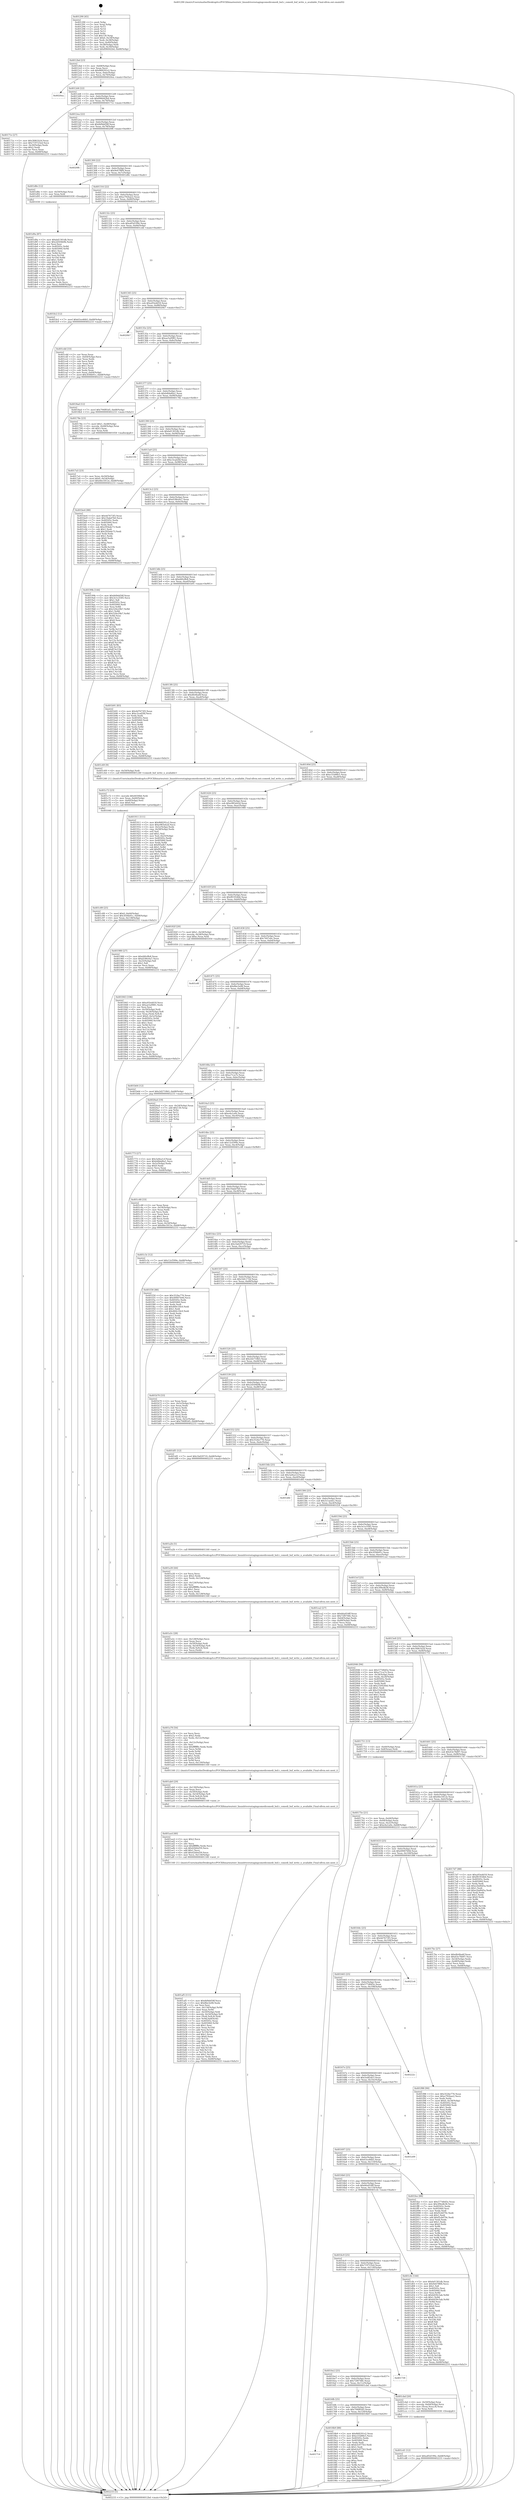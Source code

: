 digraph "0x401290" {
  label = "0x401290 (/mnt/c/Users/mathe/Desktop/tcc/POCII/binaries/extr_linuxdriversstagingcomedicomedi_buf.c_comedi_buf_write_n_available_Final-ollvm.out::main(0))"
  labelloc = "t"
  node[shape=record]

  Entry [label="",width=0.3,height=0.3,shape=circle,fillcolor=black,style=filled]
  "0x4012bd" [label="{
     0x4012bd [23]\l
     | [instrs]\l
     &nbsp;&nbsp;0x4012bd \<+3\>: mov -0x68(%rbp),%eax\l
     &nbsp;&nbsp;0x4012c0 \<+2\>: mov %eax,%ecx\l
     &nbsp;&nbsp;0x4012c2 \<+6\>: sub $0x868291e2,%ecx\l
     &nbsp;&nbsp;0x4012c8 \<+3\>: mov %eax,-0x6c(%rbp)\l
     &nbsp;&nbsp;0x4012cb \<+3\>: mov %ecx,-0x70(%rbp)\l
     &nbsp;&nbsp;0x4012ce \<+6\>: je 00000000004020ea \<main+0xe5a\>\l
  }"]
  "0x4020ea" [label="{
     0x4020ea\l
  }", style=dashed]
  "0x4012d4" [label="{
     0x4012d4 [22]\l
     | [instrs]\l
     &nbsp;&nbsp;0x4012d4 \<+5\>: jmp 00000000004012d9 \<main+0x49\>\l
     &nbsp;&nbsp;0x4012d9 \<+3\>: mov -0x6c(%rbp),%eax\l
     &nbsp;&nbsp;0x4012dc \<+5\>: sub $0x896042b4,%eax\l
     &nbsp;&nbsp;0x4012e1 \<+3\>: mov %eax,-0x74(%rbp)\l
     &nbsp;&nbsp;0x4012e4 \<+6\>: je 000000000040171e \<main+0x48e\>\l
  }"]
  Exit [label="",width=0.3,height=0.3,shape=circle,fillcolor=black,style=filled,peripheries=2]
  "0x40171e" [label="{
     0x40171e [27]\l
     | [instrs]\l
     &nbsp;&nbsp;0x40171e \<+5\>: mov $0x3fd61b2d,%eax\l
     &nbsp;&nbsp;0x401723 \<+5\>: mov $0x719723ed,%ecx\l
     &nbsp;&nbsp;0x401728 \<+3\>: mov -0x30(%rbp),%edx\l
     &nbsp;&nbsp;0x40172b \<+3\>: cmp $0x2,%edx\l
     &nbsp;&nbsp;0x40172e \<+3\>: cmovne %ecx,%eax\l
     &nbsp;&nbsp;0x401731 \<+3\>: mov %eax,-0x68(%rbp)\l
     &nbsp;&nbsp;0x401734 \<+5\>: jmp 0000000000402233 \<main+0xfa3\>\l
  }"]
  "0x4012ea" [label="{
     0x4012ea [22]\l
     | [instrs]\l
     &nbsp;&nbsp;0x4012ea \<+5\>: jmp 00000000004012ef \<main+0x5f\>\l
     &nbsp;&nbsp;0x4012ef \<+3\>: mov -0x6c(%rbp),%eax\l
     &nbsp;&nbsp;0x4012f2 \<+5\>: sub $0x8d9dd58f,%eax\l
     &nbsp;&nbsp;0x4012f7 \<+3\>: mov %eax,-0x78(%rbp)\l
     &nbsp;&nbsp;0x4012fa \<+6\>: je 00000000004020f6 \<main+0xe66\>\l
  }"]
  "0x402233" [label="{
     0x402233 [5]\l
     | [instrs]\l
     &nbsp;&nbsp;0x402233 \<+5\>: jmp 00000000004012bd \<main+0x2d\>\l
  }"]
  "0x401290" [label="{
     0x401290 [45]\l
     | [instrs]\l
     &nbsp;&nbsp;0x401290 \<+1\>: push %rbp\l
     &nbsp;&nbsp;0x401291 \<+3\>: mov %rsp,%rbp\l
     &nbsp;&nbsp;0x401294 \<+2\>: push %r15\l
     &nbsp;&nbsp;0x401296 \<+2\>: push %r14\l
     &nbsp;&nbsp;0x401298 \<+2\>: push %r12\l
     &nbsp;&nbsp;0x40129a \<+1\>: push %rbx\l
     &nbsp;&nbsp;0x40129b \<+7\>: sub $0x130,%rsp\l
     &nbsp;&nbsp;0x4012a2 \<+7\>: movl $0x0,-0x34(%rbp)\l
     &nbsp;&nbsp;0x4012a9 \<+3\>: mov %edi,-0x38(%rbp)\l
     &nbsp;&nbsp;0x4012ac \<+4\>: mov %rsi,-0x40(%rbp)\l
     &nbsp;&nbsp;0x4012b0 \<+3\>: mov -0x38(%rbp),%edi\l
     &nbsp;&nbsp;0x4012b3 \<+3\>: mov %edi,-0x30(%rbp)\l
     &nbsp;&nbsp;0x4012b6 \<+7\>: movl $0x896042b4,-0x68(%rbp)\l
  }"]
  "0x401d9a" [label="{
     0x401d9a [87]\l
     | [instrs]\l
     &nbsp;&nbsp;0x401d9a \<+5\>: mov $0xbd1301db,%ecx\l
     &nbsp;&nbsp;0x401d9f \<+5\>: mov $0x2d504b9b,%edx\l
     &nbsp;&nbsp;0x401da4 \<+2\>: xor %esi,%esi\l
     &nbsp;&nbsp;0x401da6 \<+8\>: mov 0x40505c,%r8d\l
     &nbsp;&nbsp;0x401dae \<+8\>: mov 0x405060,%r9d\l
     &nbsp;&nbsp;0x401db6 \<+3\>: sub $0x1,%esi\l
     &nbsp;&nbsp;0x401db9 \<+3\>: mov %r8d,%r10d\l
     &nbsp;&nbsp;0x401dbc \<+3\>: add %esi,%r10d\l
     &nbsp;&nbsp;0x401dbf \<+4\>: imul %r10d,%r8d\l
     &nbsp;&nbsp;0x401dc3 \<+4\>: and $0x1,%r8d\l
     &nbsp;&nbsp;0x401dc7 \<+4\>: cmp $0x0,%r8d\l
     &nbsp;&nbsp;0x401dcb \<+4\>: sete %r11b\l
     &nbsp;&nbsp;0x401dcf \<+4\>: cmp $0xa,%r9d\l
     &nbsp;&nbsp;0x401dd3 \<+3\>: setl %bl\l
     &nbsp;&nbsp;0x401dd6 \<+3\>: mov %r11b,%r14b\l
     &nbsp;&nbsp;0x401dd9 \<+3\>: and %bl,%r14b\l
     &nbsp;&nbsp;0x401ddc \<+3\>: xor %bl,%r11b\l
     &nbsp;&nbsp;0x401ddf \<+3\>: or %r11b,%r14b\l
     &nbsp;&nbsp;0x401de2 \<+4\>: test $0x1,%r14b\l
     &nbsp;&nbsp;0x401de6 \<+3\>: cmovne %edx,%ecx\l
     &nbsp;&nbsp;0x401de9 \<+3\>: mov %ecx,-0x68(%rbp)\l
     &nbsp;&nbsp;0x401dec \<+5\>: jmp 0000000000402233 \<main+0xfa3\>\l
  }"]
  "0x4020f6" [label="{
     0x4020f6\l
  }", style=dashed]
  "0x401300" [label="{
     0x401300 [22]\l
     | [instrs]\l
     &nbsp;&nbsp;0x401300 \<+5\>: jmp 0000000000401305 \<main+0x75\>\l
     &nbsp;&nbsp;0x401305 \<+3\>: mov -0x6c(%rbp),%eax\l
     &nbsp;&nbsp;0x401308 \<+5\>: sub $0x9e67f8f4,%eax\l
     &nbsp;&nbsp;0x40130d \<+3\>: mov %eax,-0x7c(%rbp)\l
     &nbsp;&nbsp;0x401310 \<+6\>: je 0000000000401d8e \<main+0xafe\>\l
  }"]
  "0x401cd1" [label="{
     0x401cd1 [12]\l
     | [instrs]\l
     &nbsp;&nbsp;0x401cd1 \<+7\>: movl $0xa85d199e,-0x68(%rbp)\l
     &nbsp;&nbsp;0x401cd8 \<+5\>: jmp 0000000000402233 \<main+0xfa3\>\l
  }"]
  "0x401d8e" [label="{
     0x401d8e [12]\l
     | [instrs]\l
     &nbsp;&nbsp;0x401d8e \<+4\>: mov -0x50(%rbp),%rax\l
     &nbsp;&nbsp;0x401d92 \<+3\>: mov %rax,%rdi\l
     &nbsp;&nbsp;0x401d95 \<+5\>: call 0000000000401030 \<free@plt\>\l
     | [calls]\l
     &nbsp;&nbsp;0x401030 \{1\} (unknown)\l
  }"]
  "0x401316" [label="{
     0x401316 [22]\l
     | [instrs]\l
     &nbsp;&nbsp;0x401316 \<+5\>: jmp 000000000040131b \<main+0x8b\>\l
     &nbsp;&nbsp;0x40131b \<+3\>: mov -0x6c(%rbp),%eax\l
     &nbsp;&nbsp;0x40131e \<+5\>: sub $0xa792bae2,%eax\l
     &nbsp;&nbsp;0x401323 \<+3\>: mov %eax,-0x80(%rbp)\l
     &nbsp;&nbsp;0x401326 \<+6\>: je 0000000000401fe2 \<main+0xd52\>\l
  }"]
  "0x401c89" [label="{
     0x401c89 [25]\l
     | [instrs]\l
     &nbsp;&nbsp;0x401c89 \<+7\>: movl $0x0,-0x64(%rbp)\l
     &nbsp;&nbsp;0x401c90 \<+7\>: movl $0x3f36b91c,-0x68(%rbp)\l
     &nbsp;&nbsp;0x401c97 \<+6\>: mov %eax,-0x138(%rbp)\l
     &nbsp;&nbsp;0x401c9d \<+5\>: jmp 0000000000402233 \<main+0xfa3\>\l
  }"]
  "0x401fe2" [label="{
     0x401fe2 [12]\l
     | [instrs]\l
     &nbsp;&nbsp;0x401fe2 \<+7\>: movl $0x63ce46b5,-0x68(%rbp)\l
     &nbsp;&nbsp;0x401fe9 \<+5\>: jmp 0000000000402233 \<main+0xfa3\>\l
  }"]
  "0x40132c" [label="{
     0x40132c [25]\l
     | [instrs]\l
     &nbsp;&nbsp;0x40132c \<+5\>: jmp 0000000000401331 \<main+0xa1\>\l
     &nbsp;&nbsp;0x401331 \<+3\>: mov -0x6c(%rbp),%eax\l
     &nbsp;&nbsp;0x401334 \<+5\>: sub $0xa85d199e,%eax\l
     &nbsp;&nbsp;0x401339 \<+6\>: mov %eax,-0x84(%rbp)\l
     &nbsp;&nbsp;0x40133f \<+6\>: je 0000000000401cdd \<main+0xa4d\>\l
  }"]
  "0x401c72" [label="{
     0x401c72 [23]\l
     | [instrs]\l
     &nbsp;&nbsp;0x401c72 \<+10\>: movabs $0x4030b6,%rdi\l
     &nbsp;&nbsp;0x401c7c \<+3\>: mov %eax,-0x60(%rbp)\l
     &nbsp;&nbsp;0x401c7f \<+3\>: mov -0x60(%rbp),%esi\l
     &nbsp;&nbsp;0x401c82 \<+2\>: mov $0x0,%al\l
     &nbsp;&nbsp;0x401c84 \<+5\>: call 0000000000401040 \<printf@plt\>\l
     | [calls]\l
     &nbsp;&nbsp;0x401040 \{1\} (unknown)\l
  }"]
  "0x401cdd" [label="{
     0x401cdd [33]\l
     | [instrs]\l
     &nbsp;&nbsp;0x401cdd \<+2\>: xor %eax,%eax\l
     &nbsp;&nbsp;0x401cdf \<+3\>: mov -0x64(%rbp),%ecx\l
     &nbsp;&nbsp;0x401ce2 \<+2\>: mov %eax,%edx\l
     &nbsp;&nbsp;0x401ce4 \<+2\>: sub %ecx,%edx\l
     &nbsp;&nbsp;0x401ce6 \<+2\>: mov %eax,%ecx\l
     &nbsp;&nbsp;0x401ce8 \<+3\>: sub $0x1,%ecx\l
     &nbsp;&nbsp;0x401ceb \<+2\>: add %ecx,%edx\l
     &nbsp;&nbsp;0x401ced \<+2\>: sub %edx,%eax\l
     &nbsp;&nbsp;0x401cef \<+3\>: mov %eax,-0x64(%rbp)\l
     &nbsp;&nbsp;0x401cf2 \<+7\>: movl $0x3f36b91c,-0x68(%rbp)\l
     &nbsp;&nbsp;0x401cf9 \<+5\>: jmp 0000000000402233 \<main+0xfa3\>\l
  }"]
  "0x401345" [label="{
     0x401345 [25]\l
     | [instrs]\l
     &nbsp;&nbsp;0x401345 \<+5\>: jmp 000000000040134a \<main+0xba\>\l
     &nbsp;&nbsp;0x40134a \<+3\>: mov -0x6c(%rbp),%eax\l
     &nbsp;&nbsp;0x40134d \<+5\>: sub $0xa93edd18,%eax\l
     &nbsp;&nbsp;0x401352 \<+6\>: mov %eax,-0x88(%rbp)\l
     &nbsp;&nbsp;0x401358 \<+6\>: je 00000000004020b7 \<main+0xe27\>\l
  }"]
  "0x401af5" [label="{
     0x401af5 [111]\l
     | [instrs]\l
     &nbsp;&nbsp;0x401af5 \<+5\>: mov $0x8d9dd58f,%ecx\l
     &nbsp;&nbsp;0x401afa \<+5\>: mov $0x8be3e08,%edx\l
     &nbsp;&nbsp;0x401aff \<+2\>: xor %esi,%esi\l
     &nbsp;&nbsp;0x401b01 \<+7\>: mov -0x134(%rbp),%r9d\l
     &nbsp;&nbsp;0x401b08 \<+4\>: imul %eax,%r9d\l
     &nbsp;&nbsp;0x401b0c \<+4\>: mov -0x50(%rbp),%rdi\l
     &nbsp;&nbsp;0x401b10 \<+4\>: movslq -0x54(%rbp),%r8\l
     &nbsp;&nbsp;0x401b14 \<+4\>: mov (%rdi,%r8,8),%rdi\l
     &nbsp;&nbsp;0x401b18 \<+4\>: mov %r9d,0x8(%rdi)\l
     &nbsp;&nbsp;0x401b1c \<+7\>: mov 0x40505c,%eax\l
     &nbsp;&nbsp;0x401b23 \<+8\>: mov 0x405060,%r9d\l
     &nbsp;&nbsp;0x401b2b \<+3\>: sub $0x1,%esi\l
     &nbsp;&nbsp;0x401b2e \<+3\>: mov %eax,%r10d\l
     &nbsp;&nbsp;0x401b31 \<+3\>: add %esi,%r10d\l
     &nbsp;&nbsp;0x401b34 \<+4\>: imul %r10d,%eax\l
     &nbsp;&nbsp;0x401b38 \<+3\>: and $0x1,%eax\l
     &nbsp;&nbsp;0x401b3b \<+3\>: cmp $0x0,%eax\l
     &nbsp;&nbsp;0x401b3e \<+4\>: sete %r11b\l
     &nbsp;&nbsp;0x401b42 \<+4\>: cmp $0xa,%r9d\l
     &nbsp;&nbsp;0x401b46 \<+3\>: setl %bl\l
     &nbsp;&nbsp;0x401b49 \<+3\>: mov %r11b,%r14b\l
     &nbsp;&nbsp;0x401b4c \<+3\>: and %bl,%r14b\l
     &nbsp;&nbsp;0x401b4f \<+3\>: xor %bl,%r11b\l
     &nbsp;&nbsp;0x401b52 \<+3\>: or %r11b,%r14b\l
     &nbsp;&nbsp;0x401b55 \<+4\>: test $0x1,%r14b\l
     &nbsp;&nbsp;0x401b59 \<+3\>: cmovne %edx,%ecx\l
     &nbsp;&nbsp;0x401b5c \<+3\>: mov %ecx,-0x68(%rbp)\l
     &nbsp;&nbsp;0x401b5f \<+5\>: jmp 0000000000402233 \<main+0xfa3\>\l
  }"]
  "0x4020b7" [label="{
     0x4020b7\l
  }", style=dashed]
  "0x40135e" [label="{
     0x40135e [25]\l
     | [instrs]\l
     &nbsp;&nbsp;0x40135e \<+5\>: jmp 0000000000401363 \<main+0xd3\>\l
     &nbsp;&nbsp;0x401363 \<+3\>: mov -0x6c(%rbp),%eax\l
     &nbsp;&nbsp;0x401366 \<+5\>: sub $0xae5a9981,%eax\l
     &nbsp;&nbsp;0x40136b \<+6\>: mov %eax,-0x8c(%rbp)\l
     &nbsp;&nbsp;0x401371 \<+6\>: je 00000000004018ad \<main+0x61d\>\l
  }"]
  "0x401acd" [label="{
     0x401acd [40]\l
     | [instrs]\l
     &nbsp;&nbsp;0x401acd \<+5\>: mov $0x2,%ecx\l
     &nbsp;&nbsp;0x401ad2 \<+1\>: cltd\l
     &nbsp;&nbsp;0x401ad3 \<+2\>: idiv %ecx\l
     &nbsp;&nbsp;0x401ad5 \<+6\>: imul $0xfffffffe,%edx,%ecx\l
     &nbsp;&nbsp;0x401adb \<+6\>: sub $0x42b0ef39,%ecx\l
     &nbsp;&nbsp;0x401ae1 \<+3\>: add $0x1,%ecx\l
     &nbsp;&nbsp;0x401ae4 \<+6\>: add $0x42b0ef39,%ecx\l
     &nbsp;&nbsp;0x401aea \<+6\>: mov %ecx,-0x134(%rbp)\l
     &nbsp;&nbsp;0x401af0 \<+5\>: call 0000000000401160 \<next_i\>\l
     | [calls]\l
     &nbsp;&nbsp;0x401160 \{1\} (/mnt/c/Users/mathe/Desktop/tcc/POCII/binaries/extr_linuxdriversstagingcomedicomedi_buf.c_comedi_buf_write_n_available_Final-ollvm.out::next_i)\l
  }"]
  "0x4018ad" [label="{
     0x4018ad [12]\l
     | [instrs]\l
     &nbsp;&nbsp;0x4018ad \<+7\>: movl $0x794f85d5,-0x68(%rbp)\l
     &nbsp;&nbsp;0x4018b4 \<+5\>: jmp 0000000000402233 \<main+0xfa3\>\l
  }"]
  "0x401377" [label="{
     0x401377 [25]\l
     | [instrs]\l
     &nbsp;&nbsp;0x401377 \<+5\>: jmp 000000000040137c \<main+0xec\>\l
     &nbsp;&nbsp;0x40137c \<+3\>: mov -0x6c(%rbp),%eax\l
     &nbsp;&nbsp;0x40137f \<+5\>: sub $0xb4bbd0a1,%eax\l
     &nbsp;&nbsp;0x401384 \<+6\>: mov %eax,-0x90(%rbp)\l
     &nbsp;&nbsp;0x40138a \<+6\>: je 000000000040178e \<main+0x4fe\>\l
  }"]
  "0x401ab0" [label="{
     0x401ab0 [29]\l
     | [instrs]\l
     &nbsp;&nbsp;0x401ab0 \<+6\>: mov -0x130(%rbp),%ecx\l
     &nbsp;&nbsp;0x401ab6 \<+3\>: imul %eax,%ecx\l
     &nbsp;&nbsp;0x401ab9 \<+4\>: mov -0x50(%rbp),%rdi\l
     &nbsp;&nbsp;0x401abd \<+4\>: movslq -0x54(%rbp),%r8\l
     &nbsp;&nbsp;0x401ac1 \<+4\>: mov (%rdi,%r8,8),%rdi\l
     &nbsp;&nbsp;0x401ac5 \<+3\>: mov %ecx,0x4(%rdi)\l
     &nbsp;&nbsp;0x401ac8 \<+5\>: call 0000000000401160 \<next_i\>\l
     | [calls]\l
     &nbsp;&nbsp;0x401160 \{1\} (/mnt/c/Users/mathe/Desktop/tcc/POCII/binaries/extr_linuxdriversstagingcomedicomedi_buf.c_comedi_buf_write_n_available_Final-ollvm.out::next_i)\l
  }"]
  "0x40178e" [label="{
     0x40178e [23]\l
     | [instrs]\l
     &nbsp;&nbsp;0x40178e \<+7\>: movl $0x1,-0x48(%rbp)\l
     &nbsp;&nbsp;0x401795 \<+4\>: movslq -0x48(%rbp),%rax\l
     &nbsp;&nbsp;0x401799 \<+4\>: shl $0x3,%rax\l
     &nbsp;&nbsp;0x40179d \<+3\>: mov %rax,%rdi\l
     &nbsp;&nbsp;0x4017a0 \<+5\>: call 0000000000401050 \<malloc@plt\>\l
     | [calls]\l
     &nbsp;&nbsp;0x401050 \{1\} (unknown)\l
  }"]
  "0x401390" [label="{
     0x401390 [25]\l
     | [instrs]\l
     &nbsp;&nbsp;0x401390 \<+5\>: jmp 0000000000401395 \<main+0x105\>\l
     &nbsp;&nbsp;0x401395 \<+3\>: mov -0x6c(%rbp),%eax\l
     &nbsp;&nbsp;0x401398 \<+5\>: sub $0xbd1301db,%eax\l
     &nbsp;&nbsp;0x40139d \<+6\>: mov %eax,-0x94(%rbp)\l
     &nbsp;&nbsp;0x4013a3 \<+6\>: je 00000000004021f0 \<main+0xf60\>\l
  }"]
  "0x401a78" [label="{
     0x401a78 [56]\l
     | [instrs]\l
     &nbsp;&nbsp;0x401a78 \<+2\>: xor %ecx,%ecx\l
     &nbsp;&nbsp;0x401a7a \<+5\>: mov $0x2,%edx\l
     &nbsp;&nbsp;0x401a7f \<+6\>: mov %edx,-0x12c(%rbp)\l
     &nbsp;&nbsp;0x401a85 \<+1\>: cltd\l
     &nbsp;&nbsp;0x401a86 \<+6\>: mov -0x12c(%rbp),%esi\l
     &nbsp;&nbsp;0x401a8c \<+2\>: idiv %esi\l
     &nbsp;&nbsp;0x401a8e \<+6\>: imul $0xfffffffe,%edx,%edx\l
     &nbsp;&nbsp;0x401a94 \<+3\>: mov %ecx,%r9d\l
     &nbsp;&nbsp;0x401a97 \<+3\>: sub %edx,%r9d\l
     &nbsp;&nbsp;0x401a9a \<+2\>: mov %ecx,%edx\l
     &nbsp;&nbsp;0x401a9c \<+3\>: sub $0x1,%edx\l
     &nbsp;&nbsp;0x401a9f \<+3\>: add %edx,%r9d\l
     &nbsp;&nbsp;0x401aa2 \<+3\>: sub %r9d,%ecx\l
     &nbsp;&nbsp;0x401aa5 \<+6\>: mov %ecx,-0x130(%rbp)\l
     &nbsp;&nbsp;0x401aab \<+5\>: call 0000000000401160 \<next_i\>\l
     | [calls]\l
     &nbsp;&nbsp;0x401160 \{1\} (/mnt/c/Users/mathe/Desktop/tcc/POCII/binaries/extr_linuxdriversstagingcomedicomedi_buf.c_comedi_buf_write_n_available_Final-ollvm.out::next_i)\l
  }"]
  "0x4021f0" [label="{
     0x4021f0\l
  }", style=dashed]
  "0x4013a9" [label="{
     0x4013a9 [25]\l
     | [instrs]\l
     &nbsp;&nbsp;0x4013a9 \<+5\>: jmp 00000000004013ae \<main+0x11e\>\l
     &nbsp;&nbsp;0x4013ae \<+3\>: mov -0x6c(%rbp),%eax\l
     &nbsp;&nbsp;0x4013b1 \<+5\>: sub $0xc3cad2fd,%eax\l
     &nbsp;&nbsp;0x4013b6 \<+6\>: mov %eax,-0x98(%rbp)\l
     &nbsp;&nbsp;0x4013bc \<+6\>: je 0000000000401be4 \<main+0x954\>\l
  }"]
  "0x401a5c" [label="{
     0x401a5c [28]\l
     | [instrs]\l
     &nbsp;&nbsp;0x401a5c \<+6\>: mov -0x128(%rbp),%ecx\l
     &nbsp;&nbsp;0x401a62 \<+3\>: imul %eax,%ecx\l
     &nbsp;&nbsp;0x401a65 \<+4\>: mov -0x50(%rbp),%rdi\l
     &nbsp;&nbsp;0x401a69 \<+4\>: movslq -0x54(%rbp),%r8\l
     &nbsp;&nbsp;0x401a6d \<+4\>: mov (%rdi,%r8,8),%rdi\l
     &nbsp;&nbsp;0x401a71 \<+2\>: mov %ecx,(%rdi)\l
     &nbsp;&nbsp;0x401a73 \<+5\>: call 0000000000401160 \<next_i\>\l
     | [calls]\l
     &nbsp;&nbsp;0x401160 \{1\} (/mnt/c/Users/mathe/Desktop/tcc/POCII/binaries/extr_linuxdriversstagingcomedicomedi_buf.c_comedi_buf_write_n_available_Final-ollvm.out::next_i)\l
  }"]
  "0x401be4" [label="{
     0x401be4 [88]\l
     | [instrs]\l
     &nbsp;&nbsp;0x401be4 \<+5\>: mov $0x4d7673f3,%eax\l
     &nbsp;&nbsp;0x401be9 \<+5\>: mov $0x19abd7b0,%ecx\l
     &nbsp;&nbsp;0x401bee \<+7\>: mov 0x40505c,%edx\l
     &nbsp;&nbsp;0x401bf5 \<+7\>: mov 0x405060,%esi\l
     &nbsp;&nbsp;0x401bfc \<+2\>: mov %edx,%edi\l
     &nbsp;&nbsp;0x401bfe \<+6\>: sub $0x295bde73,%edi\l
     &nbsp;&nbsp;0x401c04 \<+3\>: sub $0x1,%edi\l
     &nbsp;&nbsp;0x401c07 \<+6\>: add $0x295bde73,%edi\l
     &nbsp;&nbsp;0x401c0d \<+3\>: imul %edi,%edx\l
     &nbsp;&nbsp;0x401c10 \<+3\>: and $0x1,%edx\l
     &nbsp;&nbsp;0x401c13 \<+3\>: cmp $0x0,%edx\l
     &nbsp;&nbsp;0x401c16 \<+4\>: sete %r8b\l
     &nbsp;&nbsp;0x401c1a \<+3\>: cmp $0xa,%esi\l
     &nbsp;&nbsp;0x401c1d \<+4\>: setl %r9b\l
     &nbsp;&nbsp;0x401c21 \<+3\>: mov %r8b,%r10b\l
     &nbsp;&nbsp;0x401c24 \<+3\>: and %r9b,%r10b\l
     &nbsp;&nbsp;0x401c27 \<+3\>: xor %r9b,%r8b\l
     &nbsp;&nbsp;0x401c2a \<+3\>: or %r8b,%r10b\l
     &nbsp;&nbsp;0x401c2d \<+4\>: test $0x1,%r10b\l
     &nbsp;&nbsp;0x401c31 \<+3\>: cmovne %ecx,%eax\l
     &nbsp;&nbsp;0x401c34 \<+3\>: mov %eax,-0x68(%rbp)\l
     &nbsp;&nbsp;0x401c37 \<+5\>: jmp 0000000000402233 \<main+0xfa3\>\l
  }"]
  "0x4013c2" [label="{
     0x4013c2 [25]\l
     | [instrs]\l
     &nbsp;&nbsp;0x4013c2 \<+5\>: jmp 00000000004013c7 \<main+0x137\>\l
     &nbsp;&nbsp;0x4013c7 \<+3\>: mov -0x6c(%rbp),%eax\l
     &nbsp;&nbsp;0x4013ca \<+5\>: sub $0xd186c6a7,%eax\l
     &nbsp;&nbsp;0x4013cf \<+6\>: mov %eax,-0x9c(%rbp)\l
     &nbsp;&nbsp;0x4013d5 \<+6\>: je 000000000040199b \<main+0x70b\>\l
  }"]
  "0x401a30" [label="{
     0x401a30 [44]\l
     | [instrs]\l
     &nbsp;&nbsp;0x401a30 \<+2\>: xor %ecx,%ecx\l
     &nbsp;&nbsp;0x401a32 \<+5\>: mov $0x2,%edx\l
     &nbsp;&nbsp;0x401a37 \<+6\>: mov %edx,-0x124(%rbp)\l
     &nbsp;&nbsp;0x401a3d \<+1\>: cltd\l
     &nbsp;&nbsp;0x401a3e \<+6\>: mov -0x124(%rbp),%esi\l
     &nbsp;&nbsp;0x401a44 \<+2\>: idiv %esi\l
     &nbsp;&nbsp;0x401a46 \<+6\>: imul $0xfffffffe,%edx,%edx\l
     &nbsp;&nbsp;0x401a4c \<+3\>: sub $0x1,%ecx\l
     &nbsp;&nbsp;0x401a4f \<+2\>: sub %ecx,%edx\l
     &nbsp;&nbsp;0x401a51 \<+6\>: mov %edx,-0x128(%rbp)\l
     &nbsp;&nbsp;0x401a57 \<+5\>: call 0000000000401160 \<next_i\>\l
     | [calls]\l
     &nbsp;&nbsp;0x401160 \{1\} (/mnt/c/Users/mathe/Desktop/tcc/POCII/binaries/extr_linuxdriversstagingcomedicomedi_buf.c_comedi_buf_write_n_available_Final-ollvm.out::next_i)\l
  }"]
  "0x40199b" [label="{
     0x40199b [144]\l
     | [instrs]\l
     &nbsp;&nbsp;0x40199b \<+5\>: mov $0x8d9dd58f,%eax\l
     &nbsp;&nbsp;0x4019a0 \<+5\>: mov $0x3e1e3585,%ecx\l
     &nbsp;&nbsp;0x4019a5 \<+2\>: mov $0x1,%dl\l
     &nbsp;&nbsp;0x4019a7 \<+7\>: mov 0x40505c,%esi\l
     &nbsp;&nbsp;0x4019ae \<+7\>: mov 0x405060,%edi\l
     &nbsp;&nbsp;0x4019b5 \<+3\>: mov %esi,%r8d\l
     &nbsp;&nbsp;0x4019b8 \<+7\>: sub $0x520e29b7,%r8d\l
     &nbsp;&nbsp;0x4019bf \<+4\>: sub $0x1,%r8d\l
     &nbsp;&nbsp;0x4019c3 \<+7\>: add $0x520e29b7,%r8d\l
     &nbsp;&nbsp;0x4019ca \<+4\>: imul %r8d,%esi\l
     &nbsp;&nbsp;0x4019ce \<+3\>: and $0x1,%esi\l
     &nbsp;&nbsp;0x4019d1 \<+3\>: cmp $0x0,%esi\l
     &nbsp;&nbsp;0x4019d4 \<+4\>: sete %r9b\l
     &nbsp;&nbsp;0x4019d8 \<+3\>: cmp $0xa,%edi\l
     &nbsp;&nbsp;0x4019db \<+4\>: setl %r10b\l
     &nbsp;&nbsp;0x4019df \<+3\>: mov %r9b,%r11b\l
     &nbsp;&nbsp;0x4019e2 \<+4\>: xor $0xff,%r11b\l
     &nbsp;&nbsp;0x4019e6 \<+3\>: mov %r10b,%bl\l
     &nbsp;&nbsp;0x4019e9 \<+3\>: xor $0xff,%bl\l
     &nbsp;&nbsp;0x4019ec \<+3\>: xor $0x1,%dl\l
     &nbsp;&nbsp;0x4019ef \<+3\>: mov %r11b,%r14b\l
     &nbsp;&nbsp;0x4019f2 \<+4\>: and $0xff,%r14b\l
     &nbsp;&nbsp;0x4019f6 \<+3\>: and %dl,%r9b\l
     &nbsp;&nbsp;0x4019f9 \<+3\>: mov %bl,%r15b\l
     &nbsp;&nbsp;0x4019fc \<+4\>: and $0xff,%r15b\l
     &nbsp;&nbsp;0x401a00 \<+3\>: and %dl,%r10b\l
     &nbsp;&nbsp;0x401a03 \<+3\>: or %r9b,%r14b\l
     &nbsp;&nbsp;0x401a06 \<+3\>: or %r10b,%r15b\l
     &nbsp;&nbsp;0x401a09 \<+3\>: xor %r15b,%r14b\l
     &nbsp;&nbsp;0x401a0c \<+3\>: or %bl,%r11b\l
     &nbsp;&nbsp;0x401a0f \<+4\>: xor $0xff,%r11b\l
     &nbsp;&nbsp;0x401a13 \<+3\>: or $0x1,%dl\l
     &nbsp;&nbsp;0x401a16 \<+3\>: and %dl,%r11b\l
     &nbsp;&nbsp;0x401a19 \<+3\>: or %r11b,%r14b\l
     &nbsp;&nbsp;0x401a1c \<+4\>: test $0x1,%r14b\l
     &nbsp;&nbsp;0x401a20 \<+3\>: cmovne %ecx,%eax\l
     &nbsp;&nbsp;0x401a23 \<+3\>: mov %eax,-0x68(%rbp)\l
     &nbsp;&nbsp;0x401a26 \<+5\>: jmp 0000000000402233 \<main+0xfa3\>\l
  }"]
  "0x4013db" [label="{
     0x4013db [25]\l
     | [instrs]\l
     &nbsp;&nbsp;0x4013db \<+5\>: jmp 00000000004013e0 \<main+0x150\>\l
     &nbsp;&nbsp;0x4013e0 \<+3\>: mov -0x6c(%rbp),%eax\l
     &nbsp;&nbsp;0x4013e3 \<+5\>: sub $0xd40cffe8,%eax\l
     &nbsp;&nbsp;0x4013e8 \<+6\>: mov %eax,-0xa0(%rbp)\l
     &nbsp;&nbsp;0x4013ee \<+6\>: je 0000000000401b91 \<main+0x901\>\l
  }"]
  "0x401714" [label="{
     0x401714\l
  }", style=dashed]
  "0x401b91" [label="{
     0x401b91 [83]\l
     | [instrs]\l
     &nbsp;&nbsp;0x401b91 \<+5\>: mov $0x4d7673f3,%eax\l
     &nbsp;&nbsp;0x401b96 \<+5\>: mov $0xc3cad2fd,%ecx\l
     &nbsp;&nbsp;0x401b9b \<+2\>: xor %edx,%edx\l
     &nbsp;&nbsp;0x401b9d \<+7\>: mov 0x40505c,%esi\l
     &nbsp;&nbsp;0x401ba4 \<+7\>: mov 0x405060,%edi\l
     &nbsp;&nbsp;0x401bab \<+3\>: sub $0x1,%edx\l
     &nbsp;&nbsp;0x401bae \<+3\>: mov %esi,%r8d\l
     &nbsp;&nbsp;0x401bb1 \<+3\>: add %edx,%r8d\l
     &nbsp;&nbsp;0x401bb4 \<+4\>: imul %r8d,%esi\l
     &nbsp;&nbsp;0x401bb8 \<+3\>: and $0x1,%esi\l
     &nbsp;&nbsp;0x401bbb \<+3\>: cmp $0x0,%esi\l
     &nbsp;&nbsp;0x401bbe \<+4\>: sete %r9b\l
     &nbsp;&nbsp;0x401bc2 \<+3\>: cmp $0xa,%edi\l
     &nbsp;&nbsp;0x401bc5 \<+4\>: setl %r10b\l
     &nbsp;&nbsp;0x401bc9 \<+3\>: mov %r9b,%r11b\l
     &nbsp;&nbsp;0x401bcc \<+3\>: and %r10b,%r11b\l
     &nbsp;&nbsp;0x401bcf \<+3\>: xor %r10b,%r9b\l
     &nbsp;&nbsp;0x401bd2 \<+3\>: or %r9b,%r11b\l
     &nbsp;&nbsp;0x401bd5 \<+4\>: test $0x1,%r11b\l
     &nbsp;&nbsp;0x401bd9 \<+3\>: cmovne %ecx,%eax\l
     &nbsp;&nbsp;0x401bdc \<+3\>: mov %eax,-0x68(%rbp)\l
     &nbsp;&nbsp;0x401bdf \<+5\>: jmp 0000000000402233 \<main+0xfa3\>\l
  }"]
  "0x4013f4" [label="{
     0x4013f4 [25]\l
     | [instrs]\l
     &nbsp;&nbsp;0x4013f4 \<+5\>: jmp 00000000004013f9 \<main+0x169\>\l
     &nbsp;&nbsp;0x4013f9 \<+3\>: mov -0x6c(%rbp),%eax\l
     &nbsp;&nbsp;0x4013fc \<+5\>: sub $0xdfe0ba6f,%eax\l
     &nbsp;&nbsp;0x401401 \<+6\>: mov %eax,-0xa4(%rbp)\l
     &nbsp;&nbsp;0x401407 \<+6\>: je 0000000000401c69 \<main+0x9d9\>\l
  }"]
  "0x4018b9" [label="{
     0x4018b9 [88]\l
     | [instrs]\l
     &nbsp;&nbsp;0x4018b9 \<+5\>: mov $0x868291e2,%eax\l
     &nbsp;&nbsp;0x4018be \<+5\>: mov $0xe31b88e5,%ecx\l
     &nbsp;&nbsp;0x4018c3 \<+7\>: mov 0x40505c,%edx\l
     &nbsp;&nbsp;0x4018ca \<+7\>: mov 0x405060,%esi\l
     &nbsp;&nbsp;0x4018d1 \<+2\>: mov %edx,%edi\l
     &nbsp;&nbsp;0x4018d3 \<+6\>: sub $0xb3c077b3,%edi\l
     &nbsp;&nbsp;0x4018d9 \<+3\>: sub $0x1,%edi\l
     &nbsp;&nbsp;0x4018dc \<+6\>: add $0xb3c077b3,%edi\l
     &nbsp;&nbsp;0x4018e2 \<+3\>: imul %edi,%edx\l
     &nbsp;&nbsp;0x4018e5 \<+3\>: and $0x1,%edx\l
     &nbsp;&nbsp;0x4018e8 \<+3\>: cmp $0x0,%edx\l
     &nbsp;&nbsp;0x4018eb \<+4\>: sete %r8b\l
     &nbsp;&nbsp;0x4018ef \<+3\>: cmp $0xa,%esi\l
     &nbsp;&nbsp;0x4018f2 \<+4\>: setl %r9b\l
     &nbsp;&nbsp;0x4018f6 \<+3\>: mov %r8b,%r10b\l
     &nbsp;&nbsp;0x4018f9 \<+3\>: and %r9b,%r10b\l
     &nbsp;&nbsp;0x4018fc \<+3\>: xor %r9b,%r8b\l
     &nbsp;&nbsp;0x4018ff \<+3\>: or %r8b,%r10b\l
     &nbsp;&nbsp;0x401902 \<+4\>: test $0x1,%r10b\l
     &nbsp;&nbsp;0x401906 \<+3\>: cmovne %ecx,%eax\l
     &nbsp;&nbsp;0x401909 \<+3\>: mov %eax,-0x68(%rbp)\l
     &nbsp;&nbsp;0x40190c \<+5\>: jmp 0000000000402233 \<main+0xfa3\>\l
  }"]
  "0x401c69" [label="{
     0x401c69 [9]\l
     | [instrs]\l
     &nbsp;&nbsp;0x401c69 \<+4\>: mov -0x50(%rbp),%rdi\l
     &nbsp;&nbsp;0x401c6d \<+5\>: call 0000000000401240 \<comedi_buf_write_n_available\>\l
     | [calls]\l
     &nbsp;&nbsp;0x401240 \{1\} (/mnt/c/Users/mathe/Desktop/tcc/POCII/binaries/extr_linuxdriversstagingcomedicomedi_buf.c_comedi_buf_write_n_available_Final-ollvm.out::comedi_buf_write_n_available)\l
  }"]
  "0x40140d" [label="{
     0x40140d [25]\l
     | [instrs]\l
     &nbsp;&nbsp;0x40140d \<+5\>: jmp 0000000000401412 \<main+0x182\>\l
     &nbsp;&nbsp;0x401412 \<+3\>: mov -0x6c(%rbp),%eax\l
     &nbsp;&nbsp;0x401415 \<+5\>: sub $0xe31b88e5,%eax\l
     &nbsp;&nbsp;0x40141a \<+6\>: mov %eax,-0xa8(%rbp)\l
     &nbsp;&nbsp;0x401420 \<+6\>: je 0000000000401911 \<main+0x681\>\l
  }"]
  "0x4016fb" [label="{
     0x4016fb [25]\l
     | [instrs]\l
     &nbsp;&nbsp;0x4016fb \<+5\>: jmp 0000000000401700 \<main+0x470\>\l
     &nbsp;&nbsp;0x401700 \<+3\>: mov -0x6c(%rbp),%eax\l
     &nbsp;&nbsp;0x401703 \<+5\>: sub $0x794f85d5,%eax\l
     &nbsp;&nbsp;0x401708 \<+6\>: mov %eax,-0x120(%rbp)\l
     &nbsp;&nbsp;0x40170e \<+6\>: je 00000000004018b9 \<main+0x629\>\l
  }"]
  "0x401911" [label="{
     0x401911 [111]\l
     | [instrs]\l
     &nbsp;&nbsp;0x401911 \<+5\>: mov $0x868291e2,%eax\l
     &nbsp;&nbsp;0x401916 \<+5\>: mov $0xe983eb2d,%ecx\l
     &nbsp;&nbsp;0x40191b \<+3\>: mov -0x5c(%rbp),%edx\l
     &nbsp;&nbsp;0x40191e \<+3\>: cmp -0x58(%rbp),%edx\l
     &nbsp;&nbsp;0x401921 \<+4\>: setl %sil\l
     &nbsp;&nbsp;0x401925 \<+4\>: and $0x1,%sil\l
     &nbsp;&nbsp;0x401929 \<+4\>: mov %sil,-0x25(%rbp)\l
     &nbsp;&nbsp;0x40192d \<+7\>: mov 0x40505c,%edx\l
     &nbsp;&nbsp;0x401934 \<+7\>: mov 0x405060,%edi\l
     &nbsp;&nbsp;0x40193b \<+3\>: mov %edx,%r8d\l
     &nbsp;&nbsp;0x40193e \<+7\>: sub $0xf93afb7,%r8d\l
     &nbsp;&nbsp;0x401945 \<+4\>: sub $0x1,%r8d\l
     &nbsp;&nbsp;0x401949 \<+7\>: add $0xf93afb7,%r8d\l
     &nbsp;&nbsp;0x401950 \<+4\>: imul %r8d,%edx\l
     &nbsp;&nbsp;0x401954 \<+3\>: and $0x1,%edx\l
     &nbsp;&nbsp;0x401957 \<+3\>: cmp $0x0,%edx\l
     &nbsp;&nbsp;0x40195a \<+4\>: sete %sil\l
     &nbsp;&nbsp;0x40195e \<+3\>: cmp $0xa,%edi\l
     &nbsp;&nbsp;0x401961 \<+4\>: setl %r9b\l
     &nbsp;&nbsp;0x401965 \<+3\>: mov %sil,%r10b\l
     &nbsp;&nbsp;0x401968 \<+3\>: and %r9b,%r10b\l
     &nbsp;&nbsp;0x40196b \<+3\>: xor %r9b,%sil\l
     &nbsp;&nbsp;0x40196e \<+3\>: or %sil,%r10b\l
     &nbsp;&nbsp;0x401971 \<+4\>: test $0x1,%r10b\l
     &nbsp;&nbsp;0x401975 \<+3\>: cmovne %ecx,%eax\l
     &nbsp;&nbsp;0x401978 \<+3\>: mov %eax,-0x68(%rbp)\l
     &nbsp;&nbsp;0x40197b \<+5\>: jmp 0000000000402233 \<main+0xfa3\>\l
  }"]
  "0x401426" [label="{
     0x401426 [25]\l
     | [instrs]\l
     &nbsp;&nbsp;0x401426 \<+5\>: jmp 000000000040142b \<main+0x19b\>\l
     &nbsp;&nbsp;0x40142b \<+3\>: mov -0x6c(%rbp),%eax\l
     &nbsp;&nbsp;0x40142e \<+5\>: sub $0xe983eb2d,%eax\l
     &nbsp;&nbsp;0x401433 \<+6\>: mov %eax,-0xac(%rbp)\l
     &nbsp;&nbsp;0x401439 \<+6\>: je 0000000000401980 \<main+0x6f0\>\l
  }"]
  "0x401cbd" [label="{
     0x401cbd [20]\l
     | [instrs]\l
     &nbsp;&nbsp;0x401cbd \<+4\>: mov -0x50(%rbp),%rax\l
     &nbsp;&nbsp;0x401cc1 \<+4\>: movslq -0x64(%rbp),%rcx\l
     &nbsp;&nbsp;0x401cc5 \<+4\>: mov (%rax,%rcx,8),%rax\l
     &nbsp;&nbsp;0x401cc9 \<+3\>: mov %rax,%rdi\l
     &nbsp;&nbsp;0x401ccc \<+5\>: call 0000000000401030 \<free@plt\>\l
     | [calls]\l
     &nbsp;&nbsp;0x401030 \{1\} (unknown)\l
  }"]
  "0x401980" [label="{
     0x401980 [27]\l
     | [instrs]\l
     &nbsp;&nbsp;0x401980 \<+5\>: mov $0xd40cffe8,%eax\l
     &nbsp;&nbsp;0x401985 \<+5\>: mov $0xd186c6a7,%ecx\l
     &nbsp;&nbsp;0x40198a \<+3\>: mov -0x25(%rbp),%dl\l
     &nbsp;&nbsp;0x40198d \<+3\>: test $0x1,%dl\l
     &nbsp;&nbsp;0x401990 \<+3\>: cmovne %ecx,%eax\l
     &nbsp;&nbsp;0x401993 \<+3\>: mov %eax,-0x68(%rbp)\l
     &nbsp;&nbsp;0x401996 \<+5\>: jmp 0000000000402233 \<main+0xfa3\>\l
  }"]
  "0x40143f" [label="{
     0x40143f [25]\l
     | [instrs]\l
     &nbsp;&nbsp;0x40143f \<+5\>: jmp 0000000000401444 \<main+0x1b4\>\l
     &nbsp;&nbsp;0x401444 \<+3\>: mov -0x6c(%rbp),%eax\l
     &nbsp;&nbsp;0x401447 \<+5\>: sub $0xf81954b6,%eax\l
     &nbsp;&nbsp;0x40144c \<+6\>: mov %eax,-0xb0(%rbp)\l
     &nbsp;&nbsp;0x401452 \<+6\>: je 000000000040182f \<main+0x59f\>\l
  }"]
  "0x4016e2" [label="{
     0x4016e2 [25]\l
     | [instrs]\l
     &nbsp;&nbsp;0x4016e2 \<+5\>: jmp 00000000004016e7 \<main+0x457\>\l
     &nbsp;&nbsp;0x4016e7 \<+3\>: mov -0x6c(%rbp),%eax\l
     &nbsp;&nbsp;0x4016ea \<+5\>: sub $0x72f0748c,%eax\l
     &nbsp;&nbsp;0x4016ef \<+6\>: mov %eax,-0x11c(%rbp)\l
     &nbsp;&nbsp;0x4016f5 \<+6\>: je 0000000000401cbd \<main+0xa2d\>\l
  }"]
  "0x40182f" [label="{
     0x40182f [20]\l
     | [instrs]\l
     &nbsp;&nbsp;0x40182f \<+7\>: movl $0x1,-0x58(%rbp)\l
     &nbsp;&nbsp;0x401836 \<+4\>: movslq -0x58(%rbp),%rax\l
     &nbsp;&nbsp;0x40183a \<+4\>: imul $0xc,%rax,%rdi\l
     &nbsp;&nbsp;0x40183e \<+5\>: call 0000000000401050 \<malloc@plt\>\l
     | [calls]\l
     &nbsp;&nbsp;0x401050 \{1\} (unknown)\l
  }"]
  "0x401458" [label="{
     0x401458 [25]\l
     | [instrs]\l
     &nbsp;&nbsp;0x401458 \<+5\>: jmp 000000000040145d \<main+0x1cd\>\l
     &nbsp;&nbsp;0x40145d \<+3\>: mov -0x6c(%rbp),%eax\l
     &nbsp;&nbsp;0x401460 \<+5\>: sub $0x7447ebc,%eax\l
     &nbsp;&nbsp;0x401465 \<+6\>: mov %eax,-0xb4(%rbp)\l
     &nbsp;&nbsp;0x40146b \<+6\>: je 0000000000401e8f \<main+0xbff\>\l
  }"]
  "0x401739" [label="{
     0x401739\l
  }", style=dashed]
  "0x401e8f" [label="{
     0x401e8f\l
  }", style=dashed]
  "0x401471" [label="{
     0x401471 [25]\l
     | [instrs]\l
     &nbsp;&nbsp;0x401471 \<+5\>: jmp 0000000000401476 \<main+0x1e6\>\l
     &nbsp;&nbsp;0x401476 \<+3\>: mov -0x6c(%rbp),%eax\l
     &nbsp;&nbsp;0x401479 \<+5\>: sub $0x8be3e08,%eax\l
     &nbsp;&nbsp;0x40147e \<+6\>: mov %eax,-0xb8(%rbp)\l
     &nbsp;&nbsp;0x401484 \<+6\>: je 0000000000401b64 \<main+0x8d4\>\l
  }"]
  "0x4016c9" [label="{
     0x4016c9 [25]\l
     | [instrs]\l
     &nbsp;&nbsp;0x4016c9 \<+5\>: jmp 00000000004016ce \<main+0x43e\>\l
     &nbsp;&nbsp;0x4016ce \<+3\>: mov -0x6c(%rbp),%eax\l
     &nbsp;&nbsp;0x4016d1 \<+5\>: sub $0x719723ed,%eax\l
     &nbsp;&nbsp;0x4016d6 \<+6\>: mov %eax,-0x118(%rbp)\l
     &nbsp;&nbsp;0x4016dc \<+6\>: je 0000000000401739 \<main+0x4a9\>\l
  }"]
  "0x401b64" [label="{
     0x401b64 [12]\l
     | [instrs]\l
     &nbsp;&nbsp;0x401b64 \<+7\>: movl $0x2d2718b5,-0x68(%rbp)\l
     &nbsp;&nbsp;0x401b6b \<+5\>: jmp 0000000000402233 \<main+0xfa3\>\l
  }"]
  "0x40148a" [label="{
     0x40148a [25]\l
     | [instrs]\l
     &nbsp;&nbsp;0x40148a \<+5\>: jmp 000000000040148f \<main+0x1ff\>\l
     &nbsp;&nbsp;0x40148f \<+3\>: mov -0x6c(%rbp),%eax\l
     &nbsp;&nbsp;0x401492 \<+5\>: sub $0xa71ca7e,%eax\l
     &nbsp;&nbsp;0x401497 \<+6\>: mov %eax,-0xbc(%rbp)\l
     &nbsp;&nbsp;0x40149d \<+6\>: je 00000000004020a4 \<main+0xe14\>\l
  }"]
  "0x401cfe" [label="{
     0x401cfe [144]\l
     | [instrs]\l
     &nbsp;&nbsp;0x401cfe \<+5\>: mov $0xbd1301db,%eax\l
     &nbsp;&nbsp;0x401d03 \<+5\>: mov $0x9e67f8f4,%ecx\l
     &nbsp;&nbsp;0x401d08 \<+2\>: mov $0x1,%dl\l
     &nbsp;&nbsp;0x401d0a \<+7\>: mov 0x40505c,%esi\l
     &nbsp;&nbsp;0x401d11 \<+7\>: mov 0x405060,%edi\l
     &nbsp;&nbsp;0x401d18 \<+3\>: mov %esi,%r8d\l
     &nbsp;&nbsp;0x401d1b \<+7\>: sub $0x6d39c5ab,%r8d\l
     &nbsp;&nbsp;0x401d22 \<+4\>: sub $0x1,%r8d\l
     &nbsp;&nbsp;0x401d26 \<+7\>: add $0x6d39c5ab,%r8d\l
     &nbsp;&nbsp;0x401d2d \<+4\>: imul %r8d,%esi\l
     &nbsp;&nbsp;0x401d31 \<+3\>: and $0x1,%esi\l
     &nbsp;&nbsp;0x401d34 \<+3\>: cmp $0x0,%esi\l
     &nbsp;&nbsp;0x401d37 \<+4\>: sete %r9b\l
     &nbsp;&nbsp;0x401d3b \<+3\>: cmp $0xa,%edi\l
     &nbsp;&nbsp;0x401d3e \<+4\>: setl %r10b\l
     &nbsp;&nbsp;0x401d42 \<+3\>: mov %r9b,%r11b\l
     &nbsp;&nbsp;0x401d45 \<+4\>: xor $0xff,%r11b\l
     &nbsp;&nbsp;0x401d49 \<+3\>: mov %r10b,%bl\l
     &nbsp;&nbsp;0x401d4c \<+3\>: xor $0xff,%bl\l
     &nbsp;&nbsp;0x401d4f \<+3\>: xor $0x0,%dl\l
     &nbsp;&nbsp;0x401d52 \<+3\>: mov %r11b,%r14b\l
     &nbsp;&nbsp;0x401d55 \<+4\>: and $0x0,%r14b\l
     &nbsp;&nbsp;0x401d59 \<+3\>: and %dl,%r9b\l
     &nbsp;&nbsp;0x401d5c \<+3\>: mov %bl,%r15b\l
     &nbsp;&nbsp;0x401d5f \<+4\>: and $0x0,%r15b\l
     &nbsp;&nbsp;0x401d63 \<+3\>: and %dl,%r10b\l
     &nbsp;&nbsp;0x401d66 \<+3\>: or %r9b,%r14b\l
     &nbsp;&nbsp;0x401d69 \<+3\>: or %r10b,%r15b\l
     &nbsp;&nbsp;0x401d6c \<+3\>: xor %r15b,%r14b\l
     &nbsp;&nbsp;0x401d6f \<+3\>: or %bl,%r11b\l
     &nbsp;&nbsp;0x401d72 \<+4\>: xor $0xff,%r11b\l
     &nbsp;&nbsp;0x401d76 \<+3\>: or $0x0,%dl\l
     &nbsp;&nbsp;0x401d79 \<+3\>: and %dl,%r11b\l
     &nbsp;&nbsp;0x401d7c \<+3\>: or %r11b,%r14b\l
     &nbsp;&nbsp;0x401d7f \<+4\>: test $0x1,%r14b\l
     &nbsp;&nbsp;0x401d83 \<+3\>: cmovne %ecx,%eax\l
     &nbsp;&nbsp;0x401d86 \<+3\>: mov %eax,-0x68(%rbp)\l
     &nbsp;&nbsp;0x401d89 \<+5\>: jmp 0000000000402233 \<main+0xfa3\>\l
  }"]
  "0x4020a4" [label="{
     0x4020a4 [19]\l
     | [instrs]\l
     &nbsp;&nbsp;0x4020a4 \<+3\>: mov -0x24(%rbp),%eax\l
     &nbsp;&nbsp;0x4020a7 \<+7\>: add $0x130,%rsp\l
     &nbsp;&nbsp;0x4020ae \<+1\>: pop %rbx\l
     &nbsp;&nbsp;0x4020af \<+2\>: pop %r12\l
     &nbsp;&nbsp;0x4020b1 \<+2\>: pop %r14\l
     &nbsp;&nbsp;0x4020b3 \<+2\>: pop %r15\l
     &nbsp;&nbsp;0x4020b5 \<+1\>: pop %rbp\l
     &nbsp;&nbsp;0x4020b6 \<+1\>: ret\l
  }"]
  "0x4014a3" [label="{
     0x4014a3 [25]\l
     | [instrs]\l
     &nbsp;&nbsp;0x4014a3 \<+5\>: jmp 00000000004014a8 \<main+0x218\>\l
     &nbsp;&nbsp;0x4014a8 \<+3\>: mov -0x6c(%rbp),%eax\l
     &nbsp;&nbsp;0x4014ab \<+5\>: sub $0xe4a1a0e,%eax\l
     &nbsp;&nbsp;0x4014b0 \<+6\>: mov %eax,-0xc0(%rbp)\l
     &nbsp;&nbsp;0x4014b6 \<+6\>: je 0000000000401773 \<main+0x4e3\>\l
  }"]
  "0x4016b0" [label="{
     0x4016b0 [25]\l
     | [instrs]\l
     &nbsp;&nbsp;0x4016b0 \<+5\>: jmp 00000000004016b5 \<main+0x425\>\l
     &nbsp;&nbsp;0x4016b5 \<+3\>: mov -0x6c(%rbp),%eax\l
     &nbsp;&nbsp;0x4016b8 \<+5\>: sub $0x66a054ff,%eax\l
     &nbsp;&nbsp;0x4016bd \<+6\>: mov %eax,-0x114(%rbp)\l
     &nbsp;&nbsp;0x4016c3 \<+6\>: je 0000000000401cfe \<main+0xa6e\>\l
  }"]
  "0x401773" [label="{
     0x401773 [27]\l
     | [instrs]\l
     &nbsp;&nbsp;0x401773 \<+5\>: mov $0x3a9ea1cf,%eax\l
     &nbsp;&nbsp;0x401778 \<+5\>: mov $0xb4bbd0a1,%ecx\l
     &nbsp;&nbsp;0x40177d \<+3\>: mov -0x2c(%rbp),%edx\l
     &nbsp;&nbsp;0x401780 \<+3\>: cmp $0x0,%edx\l
     &nbsp;&nbsp;0x401783 \<+3\>: cmove %ecx,%eax\l
     &nbsp;&nbsp;0x401786 \<+3\>: mov %eax,-0x68(%rbp)\l
     &nbsp;&nbsp;0x401789 \<+5\>: jmp 0000000000402233 \<main+0xfa3\>\l
  }"]
  "0x4014bc" [label="{
     0x4014bc [25]\l
     | [instrs]\l
     &nbsp;&nbsp;0x4014bc \<+5\>: jmp 00000000004014c1 \<main+0x231\>\l
     &nbsp;&nbsp;0x4014c1 \<+3\>: mov -0x6c(%rbp),%eax\l
     &nbsp;&nbsp;0x4014c4 \<+5\>: sub $0x12cf399e,%eax\l
     &nbsp;&nbsp;0x4014c9 \<+6\>: mov %eax,-0xc4(%rbp)\l
     &nbsp;&nbsp;0x4014cf \<+6\>: je 0000000000401c48 \<main+0x9b8\>\l
  }"]
  "0x401fee" [label="{
     0x401fee [88]\l
     | [instrs]\l
     &nbsp;&nbsp;0x401fee \<+5\>: mov $0x577d0d5e,%eax\l
     &nbsp;&nbsp;0x401ff3 \<+5\>: mov $0x3f9edb38,%ecx\l
     &nbsp;&nbsp;0x401ff8 \<+7\>: mov 0x40505c,%edx\l
     &nbsp;&nbsp;0x401fff \<+7\>: mov 0x405060,%esi\l
     &nbsp;&nbsp;0x402006 \<+2\>: mov %edx,%edi\l
     &nbsp;&nbsp;0x402008 \<+6\>: sub $0xf5cb079c,%edi\l
     &nbsp;&nbsp;0x40200e \<+3\>: sub $0x1,%edi\l
     &nbsp;&nbsp;0x402011 \<+6\>: add $0xf5cb079c,%edi\l
     &nbsp;&nbsp;0x402017 \<+3\>: imul %edi,%edx\l
     &nbsp;&nbsp;0x40201a \<+3\>: and $0x1,%edx\l
     &nbsp;&nbsp;0x40201d \<+3\>: cmp $0x0,%edx\l
     &nbsp;&nbsp;0x402020 \<+4\>: sete %r8b\l
     &nbsp;&nbsp;0x402024 \<+3\>: cmp $0xa,%esi\l
     &nbsp;&nbsp;0x402027 \<+4\>: setl %r9b\l
     &nbsp;&nbsp;0x40202b \<+3\>: mov %r8b,%r10b\l
     &nbsp;&nbsp;0x40202e \<+3\>: and %r9b,%r10b\l
     &nbsp;&nbsp;0x402031 \<+3\>: xor %r9b,%r8b\l
     &nbsp;&nbsp;0x402034 \<+3\>: or %r8b,%r10b\l
     &nbsp;&nbsp;0x402037 \<+4\>: test $0x1,%r10b\l
     &nbsp;&nbsp;0x40203b \<+3\>: cmovne %ecx,%eax\l
     &nbsp;&nbsp;0x40203e \<+3\>: mov %eax,-0x68(%rbp)\l
     &nbsp;&nbsp;0x402041 \<+5\>: jmp 0000000000402233 \<main+0xfa3\>\l
  }"]
  "0x401c48" [label="{
     0x401c48 [33]\l
     | [instrs]\l
     &nbsp;&nbsp;0x401c48 \<+2\>: xor %eax,%eax\l
     &nbsp;&nbsp;0x401c4a \<+3\>: mov -0x54(%rbp),%ecx\l
     &nbsp;&nbsp;0x401c4d \<+2\>: mov %eax,%edx\l
     &nbsp;&nbsp;0x401c4f \<+2\>: sub %ecx,%edx\l
     &nbsp;&nbsp;0x401c51 \<+2\>: mov %eax,%ecx\l
     &nbsp;&nbsp;0x401c53 \<+3\>: sub $0x1,%ecx\l
     &nbsp;&nbsp;0x401c56 \<+2\>: add %ecx,%edx\l
     &nbsp;&nbsp;0x401c58 \<+2\>: sub %edx,%eax\l
     &nbsp;&nbsp;0x401c5a \<+3\>: mov %eax,-0x54(%rbp)\l
     &nbsp;&nbsp;0x401c5d \<+7\>: movl $0x46e1812e,-0x68(%rbp)\l
     &nbsp;&nbsp;0x401c64 \<+5\>: jmp 0000000000402233 \<main+0xfa3\>\l
  }"]
  "0x4014d5" [label="{
     0x4014d5 [25]\l
     | [instrs]\l
     &nbsp;&nbsp;0x4014d5 \<+5\>: jmp 00000000004014da \<main+0x24a\>\l
     &nbsp;&nbsp;0x4014da \<+3\>: mov -0x6c(%rbp),%eax\l
     &nbsp;&nbsp;0x4014dd \<+5\>: sub $0x19abd7b0,%eax\l
     &nbsp;&nbsp;0x4014e2 \<+6\>: mov %eax,-0xc8(%rbp)\l
     &nbsp;&nbsp;0x4014e8 \<+6\>: je 0000000000401c3c \<main+0x9ac\>\l
  }"]
  "0x401697" [label="{
     0x401697 [25]\l
     | [instrs]\l
     &nbsp;&nbsp;0x401697 \<+5\>: jmp 000000000040169c \<main+0x40c\>\l
     &nbsp;&nbsp;0x40169c \<+3\>: mov -0x6c(%rbp),%eax\l
     &nbsp;&nbsp;0x40169f \<+5\>: sub $0x63ce46b5,%eax\l
     &nbsp;&nbsp;0x4016a4 \<+6\>: mov %eax,-0x110(%rbp)\l
     &nbsp;&nbsp;0x4016aa \<+6\>: je 0000000000401fee \<main+0xd5e\>\l
  }"]
  "0x401c3c" [label="{
     0x401c3c [12]\l
     | [instrs]\l
     &nbsp;&nbsp;0x401c3c \<+7\>: movl $0x12cf399e,-0x68(%rbp)\l
     &nbsp;&nbsp;0x401c43 \<+5\>: jmp 0000000000402233 \<main+0xfa3\>\l
  }"]
  "0x4014ee" [label="{
     0x4014ee [25]\l
     | [instrs]\l
     &nbsp;&nbsp;0x4014ee \<+5\>: jmp 00000000004014f3 \<main+0x263\>\l
     &nbsp;&nbsp;0x4014f3 \<+3\>: mov -0x6c(%rbp),%eax\l
     &nbsp;&nbsp;0x4014f6 \<+5\>: sub $0x1bd29719,%eax\l
     &nbsp;&nbsp;0x4014fb \<+6\>: mov %eax,-0xcc(%rbp)\l
     &nbsp;&nbsp;0x401501 \<+6\>: je 0000000000401f30 \<main+0xca0\>\l
  }"]
  "0x401e09" [label="{
     0x401e09\l
  }", style=dashed]
  "0x401f30" [label="{
     0x401f30 [88]\l
     | [instrs]\l
     &nbsp;&nbsp;0x401f30 \<+5\>: mov $0x352be776,%eax\l
     &nbsp;&nbsp;0x401f35 \<+5\>: mov $0x49007b9d,%ecx\l
     &nbsp;&nbsp;0x401f3a \<+7\>: mov 0x40505c,%edx\l
     &nbsp;&nbsp;0x401f41 \<+7\>: mov 0x405060,%esi\l
     &nbsp;&nbsp;0x401f48 \<+2\>: mov %edx,%edi\l
     &nbsp;&nbsp;0x401f4a \<+6\>: add $0x460c18c0,%edi\l
     &nbsp;&nbsp;0x401f50 \<+3\>: sub $0x1,%edi\l
     &nbsp;&nbsp;0x401f53 \<+6\>: sub $0x460c18c0,%edi\l
     &nbsp;&nbsp;0x401f59 \<+3\>: imul %edi,%edx\l
     &nbsp;&nbsp;0x401f5c \<+3\>: and $0x1,%edx\l
     &nbsp;&nbsp;0x401f5f \<+3\>: cmp $0x0,%edx\l
     &nbsp;&nbsp;0x401f62 \<+4\>: sete %r8b\l
     &nbsp;&nbsp;0x401f66 \<+3\>: cmp $0xa,%esi\l
     &nbsp;&nbsp;0x401f69 \<+4\>: setl %r9b\l
     &nbsp;&nbsp;0x401f6d \<+3\>: mov %r8b,%r10b\l
     &nbsp;&nbsp;0x401f70 \<+3\>: and %r9b,%r10b\l
     &nbsp;&nbsp;0x401f73 \<+3\>: xor %r9b,%r8b\l
     &nbsp;&nbsp;0x401f76 \<+3\>: or %r8b,%r10b\l
     &nbsp;&nbsp;0x401f79 \<+4\>: test $0x1,%r10b\l
     &nbsp;&nbsp;0x401f7d \<+3\>: cmovne %ecx,%eax\l
     &nbsp;&nbsp;0x401f80 \<+3\>: mov %eax,-0x68(%rbp)\l
     &nbsp;&nbsp;0x401f83 \<+5\>: jmp 0000000000402233 \<main+0xfa3\>\l
  }"]
  "0x401507" [label="{
     0x401507 [25]\l
     | [instrs]\l
     &nbsp;&nbsp;0x401507 \<+5\>: jmp 000000000040150c \<main+0x27c\>\l
     &nbsp;&nbsp;0x40150c \<+3\>: mov -0x6c(%rbp),%eax\l
     &nbsp;&nbsp;0x40150f \<+5\>: sub $0x1bfc172d,%eax\l
     &nbsp;&nbsp;0x401514 \<+6\>: mov %eax,-0xd0(%rbp)\l
     &nbsp;&nbsp;0x40151a \<+6\>: je 0000000000402208 \<main+0xf78\>\l
  }"]
  "0x40167e" [label="{
     0x40167e [25]\l
     | [instrs]\l
     &nbsp;&nbsp;0x40167e \<+5\>: jmp 0000000000401683 \<main+0x3f3\>\l
     &nbsp;&nbsp;0x401683 \<+3\>: mov -0x6c(%rbp),%eax\l
     &nbsp;&nbsp;0x401686 \<+5\>: sub $0x5edf2de3,%eax\l
     &nbsp;&nbsp;0x40168b \<+6\>: mov %eax,-0x10c(%rbp)\l
     &nbsp;&nbsp;0x401691 \<+6\>: je 0000000000401e09 \<main+0xb79\>\l
  }"]
  "0x402208" [label="{
     0x402208\l
  }", style=dashed]
  "0x401520" [label="{
     0x401520 [25]\l
     | [instrs]\l
     &nbsp;&nbsp;0x401520 \<+5\>: jmp 0000000000401525 \<main+0x295\>\l
     &nbsp;&nbsp;0x401525 \<+3\>: mov -0x6c(%rbp),%eax\l
     &nbsp;&nbsp;0x401528 \<+5\>: sub $0x2d2718b5,%eax\l
     &nbsp;&nbsp;0x40152d \<+6\>: mov %eax,-0xd4(%rbp)\l
     &nbsp;&nbsp;0x401533 \<+6\>: je 0000000000401b70 \<main+0x8e0\>\l
  }"]
  "0x40222c" [label="{
     0x40222c\l
  }", style=dashed]
  "0x401b70" [label="{
     0x401b70 [33]\l
     | [instrs]\l
     &nbsp;&nbsp;0x401b70 \<+2\>: xor %eax,%eax\l
     &nbsp;&nbsp;0x401b72 \<+3\>: mov -0x5c(%rbp),%ecx\l
     &nbsp;&nbsp;0x401b75 \<+2\>: mov %eax,%edx\l
     &nbsp;&nbsp;0x401b77 \<+2\>: sub %ecx,%edx\l
     &nbsp;&nbsp;0x401b79 \<+2\>: mov %eax,%ecx\l
     &nbsp;&nbsp;0x401b7b \<+3\>: sub $0x1,%ecx\l
     &nbsp;&nbsp;0x401b7e \<+2\>: add %ecx,%edx\l
     &nbsp;&nbsp;0x401b80 \<+2\>: sub %edx,%eax\l
     &nbsp;&nbsp;0x401b82 \<+3\>: mov %eax,-0x5c(%rbp)\l
     &nbsp;&nbsp;0x401b85 \<+7\>: movl $0x794f85d5,-0x68(%rbp)\l
     &nbsp;&nbsp;0x401b8c \<+5\>: jmp 0000000000402233 \<main+0xfa3\>\l
  }"]
  "0x401539" [label="{
     0x401539 [25]\l
     | [instrs]\l
     &nbsp;&nbsp;0x401539 \<+5\>: jmp 000000000040153e \<main+0x2ae\>\l
     &nbsp;&nbsp;0x40153e \<+3\>: mov -0x6c(%rbp),%eax\l
     &nbsp;&nbsp;0x401541 \<+5\>: sub $0x2d504b9b,%eax\l
     &nbsp;&nbsp;0x401546 \<+6\>: mov %eax,-0xd8(%rbp)\l
     &nbsp;&nbsp;0x40154c \<+6\>: je 0000000000401df1 \<main+0xb61\>\l
  }"]
  "0x401665" [label="{
     0x401665 [25]\l
     | [instrs]\l
     &nbsp;&nbsp;0x401665 \<+5\>: jmp 000000000040166a \<main+0x3da\>\l
     &nbsp;&nbsp;0x40166a \<+3\>: mov -0x6c(%rbp),%eax\l
     &nbsp;&nbsp;0x40166d \<+5\>: sub $0x577d0d5e,%eax\l
     &nbsp;&nbsp;0x401672 \<+6\>: mov %eax,-0x108(%rbp)\l
     &nbsp;&nbsp;0x401678 \<+6\>: je 000000000040222c \<main+0xf9c\>\l
  }"]
  "0x401df1" [label="{
     0x401df1 [12]\l
     | [instrs]\l
     &nbsp;&nbsp;0x401df1 \<+7\>: movl $0x1bd29719,-0x68(%rbp)\l
     &nbsp;&nbsp;0x401df8 \<+5\>: jmp 0000000000402233 \<main+0xfa3\>\l
  }"]
  "0x401552" [label="{
     0x401552 [25]\l
     | [instrs]\l
     &nbsp;&nbsp;0x401552 \<+5\>: jmp 0000000000401557 \<main+0x2c7\>\l
     &nbsp;&nbsp;0x401557 \<+3\>: mov -0x6c(%rbp),%eax\l
     &nbsp;&nbsp;0x40155a \<+5\>: sub $0x352be776,%eax\l
     &nbsp;&nbsp;0x40155f \<+6\>: mov %eax,-0xdc(%rbp)\l
     &nbsp;&nbsp;0x401565 \<+6\>: je 0000000000402219 \<main+0xf89\>\l
  }"]
  "0x4021e4" [label="{
     0x4021e4\l
  }", style=dashed]
  "0x402219" [label="{
     0x402219\l
  }", style=dashed]
  "0x40156b" [label="{
     0x40156b [25]\l
     | [instrs]\l
     &nbsp;&nbsp;0x40156b \<+5\>: jmp 0000000000401570 \<main+0x2e0\>\l
     &nbsp;&nbsp;0x401570 \<+3\>: mov -0x6c(%rbp),%eax\l
     &nbsp;&nbsp;0x401573 \<+5\>: sub $0x3a9ea1cf,%eax\l
     &nbsp;&nbsp;0x401578 \<+6\>: mov %eax,-0xe0(%rbp)\l
     &nbsp;&nbsp;0x40157e \<+6\>: je 0000000000401dfd \<main+0xb6d\>\l
  }"]
  "0x40164c" [label="{
     0x40164c [25]\l
     | [instrs]\l
     &nbsp;&nbsp;0x40164c \<+5\>: jmp 0000000000401651 \<main+0x3c1\>\l
     &nbsp;&nbsp;0x401651 \<+3\>: mov -0x6c(%rbp),%eax\l
     &nbsp;&nbsp;0x401654 \<+5\>: sub $0x4d7673f3,%eax\l
     &nbsp;&nbsp;0x401659 \<+6\>: mov %eax,-0x104(%rbp)\l
     &nbsp;&nbsp;0x40165f \<+6\>: je 00000000004021e4 \<main+0xf54\>\l
  }"]
  "0x401dfd" [label="{
     0x401dfd\l
  }", style=dashed]
  "0x401584" [label="{
     0x401584 [25]\l
     | [instrs]\l
     &nbsp;&nbsp;0x401584 \<+5\>: jmp 0000000000401589 \<main+0x2f9\>\l
     &nbsp;&nbsp;0x401589 \<+3\>: mov -0x6c(%rbp),%eax\l
     &nbsp;&nbsp;0x40158c \<+5\>: sub $0x3c1aedcc,%eax\l
     &nbsp;&nbsp;0x401591 \<+6\>: mov %eax,-0xe4(%rbp)\l
     &nbsp;&nbsp;0x401597 \<+6\>: je 0000000000401f24 \<main+0xc94\>\l
  }"]
  "0x401f88" [label="{
     0x401f88 [90]\l
     | [instrs]\l
     &nbsp;&nbsp;0x401f88 \<+5\>: mov $0x352be776,%eax\l
     &nbsp;&nbsp;0x401f8d \<+5\>: mov $0xa792bae2,%ecx\l
     &nbsp;&nbsp;0x401f92 \<+2\>: xor %edx,%edx\l
     &nbsp;&nbsp;0x401f94 \<+7\>: movl $0x0,-0x34(%rbp)\l
     &nbsp;&nbsp;0x401f9b \<+7\>: mov 0x40505c,%esi\l
     &nbsp;&nbsp;0x401fa2 \<+7\>: mov 0x405060,%edi\l
     &nbsp;&nbsp;0x401fa9 \<+3\>: sub $0x1,%edx\l
     &nbsp;&nbsp;0x401fac \<+3\>: mov %esi,%r8d\l
     &nbsp;&nbsp;0x401faf \<+3\>: add %edx,%r8d\l
     &nbsp;&nbsp;0x401fb2 \<+4\>: imul %r8d,%esi\l
     &nbsp;&nbsp;0x401fb6 \<+3\>: and $0x1,%esi\l
     &nbsp;&nbsp;0x401fb9 \<+3\>: cmp $0x0,%esi\l
     &nbsp;&nbsp;0x401fbc \<+4\>: sete %r9b\l
     &nbsp;&nbsp;0x401fc0 \<+3\>: cmp $0xa,%edi\l
     &nbsp;&nbsp;0x401fc3 \<+4\>: setl %r10b\l
     &nbsp;&nbsp;0x401fc7 \<+3\>: mov %r9b,%r11b\l
     &nbsp;&nbsp;0x401fca \<+3\>: and %r10b,%r11b\l
     &nbsp;&nbsp;0x401fcd \<+3\>: xor %r10b,%r9b\l
     &nbsp;&nbsp;0x401fd0 \<+3\>: or %r9b,%r11b\l
     &nbsp;&nbsp;0x401fd3 \<+4\>: test $0x1,%r11b\l
     &nbsp;&nbsp;0x401fd7 \<+3\>: cmovne %ecx,%eax\l
     &nbsp;&nbsp;0x401fda \<+3\>: mov %eax,-0x68(%rbp)\l
     &nbsp;&nbsp;0x401fdd \<+5\>: jmp 0000000000402233 \<main+0xfa3\>\l
  }"]
  "0x401f24" [label="{
     0x401f24\l
  }", style=dashed]
  "0x40159d" [label="{
     0x40159d [25]\l
     | [instrs]\l
     &nbsp;&nbsp;0x40159d \<+5\>: jmp 00000000004015a2 \<main+0x312\>\l
     &nbsp;&nbsp;0x4015a2 \<+3\>: mov -0x6c(%rbp),%eax\l
     &nbsp;&nbsp;0x4015a5 \<+5\>: sub $0x3e1e3585,%eax\l
     &nbsp;&nbsp;0x4015aa \<+6\>: mov %eax,-0xe8(%rbp)\l
     &nbsp;&nbsp;0x4015b0 \<+6\>: je 0000000000401a2b \<main+0x79b\>\l
  }"]
  "0x401843" [label="{
     0x401843 [106]\l
     | [instrs]\l
     &nbsp;&nbsp;0x401843 \<+5\>: mov $0xa93edd18,%ecx\l
     &nbsp;&nbsp;0x401848 \<+5\>: mov $0xae5a9981,%edx\l
     &nbsp;&nbsp;0x40184d \<+2\>: xor %esi,%esi\l
     &nbsp;&nbsp;0x40184f \<+4\>: mov -0x50(%rbp),%rdi\l
     &nbsp;&nbsp;0x401853 \<+4\>: movslq -0x54(%rbp),%r8\l
     &nbsp;&nbsp;0x401857 \<+4\>: mov %rax,(%rdi,%r8,8)\l
     &nbsp;&nbsp;0x40185b \<+7\>: movl $0x0,-0x5c(%rbp)\l
     &nbsp;&nbsp;0x401862 \<+8\>: mov 0x40505c,%r9d\l
     &nbsp;&nbsp;0x40186a \<+8\>: mov 0x405060,%r10d\l
     &nbsp;&nbsp;0x401872 \<+3\>: sub $0x1,%esi\l
     &nbsp;&nbsp;0x401875 \<+3\>: mov %r9d,%r11d\l
     &nbsp;&nbsp;0x401878 \<+3\>: add %esi,%r11d\l
     &nbsp;&nbsp;0x40187b \<+4\>: imul %r11d,%r9d\l
     &nbsp;&nbsp;0x40187f \<+4\>: and $0x1,%r9d\l
     &nbsp;&nbsp;0x401883 \<+4\>: cmp $0x0,%r9d\l
     &nbsp;&nbsp;0x401887 \<+3\>: sete %bl\l
     &nbsp;&nbsp;0x40188a \<+4\>: cmp $0xa,%r10d\l
     &nbsp;&nbsp;0x40188e \<+4\>: setl %r14b\l
     &nbsp;&nbsp;0x401892 \<+3\>: mov %bl,%r15b\l
     &nbsp;&nbsp;0x401895 \<+3\>: and %r14b,%r15b\l
     &nbsp;&nbsp;0x401898 \<+3\>: xor %r14b,%bl\l
     &nbsp;&nbsp;0x40189b \<+3\>: or %bl,%r15b\l
     &nbsp;&nbsp;0x40189e \<+4\>: test $0x1,%r15b\l
     &nbsp;&nbsp;0x4018a2 \<+3\>: cmovne %edx,%ecx\l
     &nbsp;&nbsp;0x4018a5 \<+3\>: mov %ecx,-0x68(%rbp)\l
     &nbsp;&nbsp;0x4018a8 \<+5\>: jmp 0000000000402233 \<main+0xfa3\>\l
  }"]
  "0x401a2b" [label="{
     0x401a2b [5]\l
     | [instrs]\l
     &nbsp;&nbsp;0x401a2b \<+5\>: call 0000000000401160 \<next_i\>\l
     | [calls]\l
     &nbsp;&nbsp;0x401160 \{1\} (/mnt/c/Users/mathe/Desktop/tcc/POCII/binaries/extr_linuxdriversstagingcomedicomedi_buf.c_comedi_buf_write_n_available_Final-ollvm.out::next_i)\l
  }"]
  "0x4015b6" [label="{
     0x4015b6 [25]\l
     | [instrs]\l
     &nbsp;&nbsp;0x4015b6 \<+5\>: jmp 00000000004015bb \<main+0x32b\>\l
     &nbsp;&nbsp;0x4015bb \<+3\>: mov -0x6c(%rbp),%eax\l
     &nbsp;&nbsp;0x4015be \<+5\>: sub $0x3f36b91c,%eax\l
     &nbsp;&nbsp;0x4015c3 \<+6\>: mov %eax,-0xec(%rbp)\l
     &nbsp;&nbsp;0x4015c9 \<+6\>: je 0000000000401ca2 \<main+0xa12\>\l
  }"]
  "0x401633" [label="{
     0x401633 [25]\l
     | [instrs]\l
     &nbsp;&nbsp;0x401633 \<+5\>: jmp 0000000000401638 \<main+0x3a8\>\l
     &nbsp;&nbsp;0x401638 \<+3\>: mov -0x6c(%rbp),%eax\l
     &nbsp;&nbsp;0x40163b \<+5\>: sub $0x49007b9d,%eax\l
     &nbsp;&nbsp;0x401640 \<+6\>: mov %eax,-0x100(%rbp)\l
     &nbsp;&nbsp;0x401646 \<+6\>: je 0000000000401f88 \<main+0xcf8\>\l
  }"]
  "0x401ca2" [label="{
     0x401ca2 [27]\l
     | [instrs]\l
     &nbsp;&nbsp;0x401ca2 \<+5\>: mov $0x66a054ff,%eax\l
     &nbsp;&nbsp;0x401ca7 \<+5\>: mov $0x72f0748c,%ecx\l
     &nbsp;&nbsp;0x401cac \<+3\>: mov -0x64(%rbp),%edx\l
     &nbsp;&nbsp;0x401caf \<+3\>: cmp -0x48(%rbp),%edx\l
     &nbsp;&nbsp;0x401cb2 \<+3\>: cmovl %ecx,%eax\l
     &nbsp;&nbsp;0x401cb5 \<+3\>: mov %eax,-0x68(%rbp)\l
     &nbsp;&nbsp;0x401cb8 \<+5\>: jmp 0000000000402233 \<main+0xfa3\>\l
  }"]
  "0x4015cf" [label="{
     0x4015cf [25]\l
     | [instrs]\l
     &nbsp;&nbsp;0x4015cf \<+5\>: jmp 00000000004015d4 \<main+0x344\>\l
     &nbsp;&nbsp;0x4015d4 \<+3\>: mov -0x6c(%rbp),%eax\l
     &nbsp;&nbsp;0x4015d7 \<+5\>: sub $0x3f9edb38,%eax\l
     &nbsp;&nbsp;0x4015dc \<+6\>: mov %eax,-0xf0(%rbp)\l
     &nbsp;&nbsp;0x4015e2 \<+6\>: je 0000000000402046 \<main+0xdb6\>\l
  }"]
  "0x4017bc" [label="{
     0x4017bc [27]\l
     | [instrs]\l
     &nbsp;&nbsp;0x4017bc \<+5\>: mov $0xdfe0ba6f,%eax\l
     &nbsp;&nbsp;0x4017c1 \<+5\>: mov $0x43e78d97,%ecx\l
     &nbsp;&nbsp;0x4017c6 \<+3\>: mov -0x54(%rbp),%edx\l
     &nbsp;&nbsp;0x4017c9 \<+3\>: cmp -0x48(%rbp),%edx\l
     &nbsp;&nbsp;0x4017cc \<+3\>: cmovl %ecx,%eax\l
     &nbsp;&nbsp;0x4017cf \<+3\>: mov %eax,-0x68(%rbp)\l
     &nbsp;&nbsp;0x4017d2 \<+5\>: jmp 0000000000402233 \<main+0xfa3\>\l
  }"]
  "0x402046" [label="{
     0x402046 [94]\l
     | [instrs]\l
     &nbsp;&nbsp;0x402046 \<+5\>: mov $0x577d0d5e,%eax\l
     &nbsp;&nbsp;0x40204b \<+5\>: mov $0xa71ca7e,%ecx\l
     &nbsp;&nbsp;0x402050 \<+3\>: mov -0x34(%rbp),%edx\l
     &nbsp;&nbsp;0x402053 \<+3\>: mov %edx,-0x24(%rbp)\l
     &nbsp;&nbsp;0x402056 \<+7\>: mov 0x40505c,%edx\l
     &nbsp;&nbsp;0x40205d \<+7\>: mov 0x405060,%esi\l
     &nbsp;&nbsp;0x402064 \<+2\>: mov %edx,%edi\l
     &nbsp;&nbsp;0x402066 \<+6\>: sub $0x21b9244d,%edi\l
     &nbsp;&nbsp;0x40206c \<+3\>: sub $0x1,%edi\l
     &nbsp;&nbsp;0x40206f \<+6\>: add $0x21b9244d,%edi\l
     &nbsp;&nbsp;0x402075 \<+3\>: imul %edi,%edx\l
     &nbsp;&nbsp;0x402078 \<+3\>: and $0x1,%edx\l
     &nbsp;&nbsp;0x40207b \<+3\>: cmp $0x0,%edx\l
     &nbsp;&nbsp;0x40207e \<+4\>: sete %r8b\l
     &nbsp;&nbsp;0x402082 \<+3\>: cmp $0xa,%esi\l
     &nbsp;&nbsp;0x402085 \<+4\>: setl %r9b\l
     &nbsp;&nbsp;0x402089 \<+3\>: mov %r8b,%r10b\l
     &nbsp;&nbsp;0x40208c \<+3\>: and %r9b,%r10b\l
     &nbsp;&nbsp;0x40208f \<+3\>: xor %r9b,%r8b\l
     &nbsp;&nbsp;0x402092 \<+3\>: or %r8b,%r10b\l
     &nbsp;&nbsp;0x402095 \<+4\>: test $0x1,%r10b\l
     &nbsp;&nbsp;0x402099 \<+3\>: cmovne %ecx,%eax\l
     &nbsp;&nbsp;0x40209c \<+3\>: mov %eax,-0x68(%rbp)\l
     &nbsp;&nbsp;0x40209f \<+5\>: jmp 0000000000402233 \<main+0xfa3\>\l
  }"]
  "0x4015e8" [label="{
     0x4015e8 [25]\l
     | [instrs]\l
     &nbsp;&nbsp;0x4015e8 \<+5\>: jmp 00000000004015ed \<main+0x35d\>\l
     &nbsp;&nbsp;0x4015ed \<+3\>: mov -0x6c(%rbp),%eax\l
     &nbsp;&nbsp;0x4015f0 \<+5\>: sub $0x3fd61b2d,%eax\l
     &nbsp;&nbsp;0x4015f5 \<+6\>: mov %eax,-0xf4(%rbp)\l
     &nbsp;&nbsp;0x4015fb \<+6\>: je 0000000000401751 \<main+0x4c1\>\l
  }"]
  "0x40161a" [label="{
     0x40161a [25]\l
     | [instrs]\l
     &nbsp;&nbsp;0x40161a \<+5\>: jmp 000000000040161f \<main+0x38f\>\l
     &nbsp;&nbsp;0x40161f \<+3\>: mov -0x6c(%rbp),%eax\l
     &nbsp;&nbsp;0x401622 \<+5\>: sub $0x46e1812e,%eax\l
     &nbsp;&nbsp;0x401627 \<+6\>: mov %eax,-0xfc(%rbp)\l
     &nbsp;&nbsp;0x40162d \<+6\>: je 00000000004017bc \<main+0x52c\>\l
  }"]
  "0x401751" [label="{
     0x401751 [13]\l
     | [instrs]\l
     &nbsp;&nbsp;0x401751 \<+4\>: mov -0x40(%rbp),%rax\l
     &nbsp;&nbsp;0x401755 \<+4\>: mov 0x8(%rax),%rdi\l
     &nbsp;&nbsp;0x401759 \<+5\>: call 0000000000401060 \<atoi@plt\>\l
     | [calls]\l
     &nbsp;&nbsp;0x401060 \{1\} (unknown)\l
  }"]
  "0x401601" [label="{
     0x401601 [25]\l
     | [instrs]\l
     &nbsp;&nbsp;0x401601 \<+5\>: jmp 0000000000401606 \<main+0x376\>\l
     &nbsp;&nbsp;0x401606 \<+3\>: mov -0x6c(%rbp),%eax\l
     &nbsp;&nbsp;0x401609 \<+5\>: sub $0x43e78d97,%eax\l
     &nbsp;&nbsp;0x40160e \<+6\>: mov %eax,-0xf8(%rbp)\l
     &nbsp;&nbsp;0x401614 \<+6\>: je 00000000004017d7 \<main+0x547\>\l
  }"]
  "0x40175e" [label="{
     0x40175e [21]\l
     | [instrs]\l
     &nbsp;&nbsp;0x40175e \<+3\>: mov %eax,-0x44(%rbp)\l
     &nbsp;&nbsp;0x401761 \<+3\>: mov -0x44(%rbp),%eax\l
     &nbsp;&nbsp;0x401764 \<+3\>: mov %eax,-0x2c(%rbp)\l
     &nbsp;&nbsp;0x401767 \<+7\>: movl $0xe4a1a0e,-0x68(%rbp)\l
     &nbsp;&nbsp;0x40176e \<+5\>: jmp 0000000000402233 \<main+0xfa3\>\l
  }"]
  "0x4017a5" [label="{
     0x4017a5 [23]\l
     | [instrs]\l
     &nbsp;&nbsp;0x4017a5 \<+4\>: mov %rax,-0x50(%rbp)\l
     &nbsp;&nbsp;0x4017a9 \<+7\>: movl $0x0,-0x54(%rbp)\l
     &nbsp;&nbsp;0x4017b0 \<+7\>: movl $0x46e1812e,-0x68(%rbp)\l
     &nbsp;&nbsp;0x4017b7 \<+5\>: jmp 0000000000402233 \<main+0xfa3\>\l
  }"]
  "0x4017d7" [label="{
     0x4017d7 [88]\l
     | [instrs]\l
     &nbsp;&nbsp;0x4017d7 \<+5\>: mov $0xa93edd18,%eax\l
     &nbsp;&nbsp;0x4017dc \<+5\>: mov $0xf81954b6,%ecx\l
     &nbsp;&nbsp;0x4017e1 \<+7\>: mov 0x40505c,%edx\l
     &nbsp;&nbsp;0x4017e8 \<+7\>: mov 0x405060,%esi\l
     &nbsp;&nbsp;0x4017ef \<+2\>: mov %edx,%edi\l
     &nbsp;&nbsp;0x4017f1 \<+6\>: sub $0xe2bd0d5a,%edi\l
     &nbsp;&nbsp;0x4017f7 \<+3\>: sub $0x1,%edi\l
     &nbsp;&nbsp;0x4017fa \<+6\>: add $0xe2bd0d5a,%edi\l
     &nbsp;&nbsp;0x401800 \<+3\>: imul %edi,%edx\l
     &nbsp;&nbsp;0x401803 \<+3\>: and $0x1,%edx\l
     &nbsp;&nbsp;0x401806 \<+3\>: cmp $0x0,%edx\l
     &nbsp;&nbsp;0x401809 \<+4\>: sete %r8b\l
     &nbsp;&nbsp;0x40180d \<+3\>: cmp $0xa,%esi\l
     &nbsp;&nbsp;0x401810 \<+4\>: setl %r9b\l
     &nbsp;&nbsp;0x401814 \<+3\>: mov %r8b,%r10b\l
     &nbsp;&nbsp;0x401817 \<+3\>: and %r9b,%r10b\l
     &nbsp;&nbsp;0x40181a \<+3\>: xor %r9b,%r8b\l
     &nbsp;&nbsp;0x40181d \<+3\>: or %r8b,%r10b\l
     &nbsp;&nbsp;0x401820 \<+4\>: test $0x1,%r10b\l
     &nbsp;&nbsp;0x401824 \<+3\>: cmovne %ecx,%eax\l
     &nbsp;&nbsp;0x401827 \<+3\>: mov %eax,-0x68(%rbp)\l
     &nbsp;&nbsp;0x40182a \<+5\>: jmp 0000000000402233 \<main+0xfa3\>\l
  }"]
  Entry -> "0x401290" [label=" 1"]
  "0x4012bd" -> "0x4020ea" [label=" 0"]
  "0x4012bd" -> "0x4012d4" [label=" 37"]
  "0x4020a4" -> Exit [label=" 1"]
  "0x4012d4" -> "0x40171e" [label=" 1"]
  "0x4012d4" -> "0x4012ea" [label=" 36"]
  "0x40171e" -> "0x402233" [label=" 1"]
  "0x401290" -> "0x4012bd" [label=" 1"]
  "0x402233" -> "0x4012bd" [label=" 36"]
  "0x402046" -> "0x402233" [label=" 1"]
  "0x4012ea" -> "0x4020f6" [label=" 0"]
  "0x4012ea" -> "0x401300" [label=" 36"]
  "0x401fee" -> "0x402233" [label=" 1"]
  "0x401300" -> "0x401d8e" [label=" 1"]
  "0x401300" -> "0x401316" [label=" 35"]
  "0x401fe2" -> "0x402233" [label=" 1"]
  "0x401316" -> "0x401fe2" [label=" 1"]
  "0x401316" -> "0x40132c" [label=" 34"]
  "0x401f88" -> "0x402233" [label=" 1"]
  "0x40132c" -> "0x401cdd" [label=" 1"]
  "0x40132c" -> "0x401345" [label=" 33"]
  "0x401f30" -> "0x402233" [label=" 1"]
  "0x401345" -> "0x4020b7" [label=" 0"]
  "0x401345" -> "0x40135e" [label=" 33"]
  "0x401df1" -> "0x402233" [label=" 1"]
  "0x40135e" -> "0x4018ad" [label=" 1"]
  "0x40135e" -> "0x401377" [label=" 32"]
  "0x401d9a" -> "0x402233" [label=" 1"]
  "0x401377" -> "0x40178e" [label=" 1"]
  "0x401377" -> "0x401390" [label=" 31"]
  "0x401d8e" -> "0x401d9a" [label=" 1"]
  "0x401390" -> "0x4021f0" [label=" 0"]
  "0x401390" -> "0x4013a9" [label=" 31"]
  "0x401cfe" -> "0x402233" [label=" 1"]
  "0x4013a9" -> "0x401be4" [label=" 1"]
  "0x4013a9" -> "0x4013c2" [label=" 30"]
  "0x401cdd" -> "0x402233" [label=" 1"]
  "0x4013c2" -> "0x40199b" [label=" 1"]
  "0x4013c2" -> "0x4013db" [label=" 29"]
  "0x401cd1" -> "0x402233" [label=" 1"]
  "0x4013db" -> "0x401b91" [label=" 1"]
  "0x4013db" -> "0x4013f4" [label=" 28"]
  "0x401cbd" -> "0x401cd1" [label=" 1"]
  "0x4013f4" -> "0x401c69" [label=" 1"]
  "0x4013f4" -> "0x40140d" [label=" 27"]
  "0x401ca2" -> "0x402233" [label=" 2"]
  "0x40140d" -> "0x401911" [label=" 2"]
  "0x40140d" -> "0x401426" [label=" 25"]
  "0x401c72" -> "0x401c89" [label=" 1"]
  "0x401426" -> "0x401980" [label=" 2"]
  "0x401426" -> "0x40143f" [label=" 23"]
  "0x401c69" -> "0x401c72" [label=" 1"]
  "0x40143f" -> "0x40182f" [label=" 1"]
  "0x40143f" -> "0x401458" [label=" 22"]
  "0x401c3c" -> "0x402233" [label=" 1"]
  "0x401458" -> "0x401e8f" [label=" 0"]
  "0x401458" -> "0x401471" [label=" 22"]
  "0x401be4" -> "0x402233" [label=" 1"]
  "0x401471" -> "0x401b64" [label=" 1"]
  "0x401471" -> "0x40148a" [label=" 21"]
  "0x401b70" -> "0x402233" [label=" 1"]
  "0x40148a" -> "0x4020a4" [label=" 1"]
  "0x40148a" -> "0x4014a3" [label=" 20"]
  "0x401b64" -> "0x402233" [label=" 1"]
  "0x4014a3" -> "0x401773" [label=" 1"]
  "0x4014a3" -> "0x4014bc" [label=" 19"]
  "0x401acd" -> "0x401af5" [label=" 1"]
  "0x4014bc" -> "0x401c48" [label=" 1"]
  "0x4014bc" -> "0x4014d5" [label=" 18"]
  "0x401ab0" -> "0x401acd" [label=" 1"]
  "0x4014d5" -> "0x401c3c" [label=" 1"]
  "0x4014d5" -> "0x4014ee" [label=" 17"]
  "0x401a5c" -> "0x401a78" [label=" 1"]
  "0x4014ee" -> "0x401f30" [label=" 1"]
  "0x4014ee" -> "0x401507" [label=" 16"]
  "0x401a30" -> "0x401a5c" [label=" 1"]
  "0x401507" -> "0x402208" [label=" 0"]
  "0x401507" -> "0x401520" [label=" 16"]
  "0x40199b" -> "0x402233" [label=" 1"]
  "0x401520" -> "0x401b70" [label=" 1"]
  "0x401520" -> "0x401539" [label=" 15"]
  "0x401980" -> "0x402233" [label=" 2"]
  "0x401539" -> "0x401df1" [label=" 1"]
  "0x401539" -> "0x401552" [label=" 14"]
  "0x4018b9" -> "0x402233" [label=" 2"]
  "0x401552" -> "0x402219" [label=" 0"]
  "0x401552" -> "0x40156b" [label=" 14"]
  "0x4016fb" -> "0x401714" [label=" 0"]
  "0x40156b" -> "0x401dfd" [label=" 0"]
  "0x40156b" -> "0x401584" [label=" 14"]
  "0x401c89" -> "0x402233" [label=" 1"]
  "0x401584" -> "0x401f24" [label=" 0"]
  "0x401584" -> "0x40159d" [label=" 14"]
  "0x4016e2" -> "0x4016fb" [label=" 2"]
  "0x40159d" -> "0x401a2b" [label=" 1"]
  "0x40159d" -> "0x4015b6" [label=" 13"]
  "0x401c48" -> "0x402233" [label=" 1"]
  "0x4015b6" -> "0x401ca2" [label=" 2"]
  "0x4015b6" -> "0x4015cf" [label=" 11"]
  "0x4016c9" -> "0x4016e2" [label=" 3"]
  "0x4015cf" -> "0x402046" [label=" 1"]
  "0x4015cf" -> "0x4015e8" [label=" 10"]
  "0x4016c9" -> "0x401739" [label=" 0"]
  "0x4015e8" -> "0x401751" [label=" 1"]
  "0x4015e8" -> "0x401601" [label=" 9"]
  "0x401751" -> "0x40175e" [label=" 1"]
  "0x40175e" -> "0x402233" [label=" 1"]
  "0x401773" -> "0x402233" [label=" 1"]
  "0x40178e" -> "0x4017a5" [label=" 1"]
  "0x4017a5" -> "0x402233" [label=" 1"]
  "0x4016b0" -> "0x4016c9" [label=" 3"]
  "0x401601" -> "0x4017d7" [label=" 1"]
  "0x401601" -> "0x40161a" [label=" 8"]
  "0x401b91" -> "0x402233" [label=" 1"]
  "0x40161a" -> "0x4017bc" [label=" 2"]
  "0x40161a" -> "0x401633" [label=" 6"]
  "0x4017bc" -> "0x402233" [label=" 2"]
  "0x4017d7" -> "0x402233" [label=" 1"]
  "0x40182f" -> "0x401843" [label=" 1"]
  "0x401843" -> "0x402233" [label=" 1"]
  "0x4018ad" -> "0x402233" [label=" 1"]
  "0x4016e2" -> "0x401cbd" [label=" 1"]
  "0x401633" -> "0x401f88" [label=" 1"]
  "0x401633" -> "0x40164c" [label=" 5"]
  "0x4016fb" -> "0x4018b9" [label=" 2"]
  "0x40164c" -> "0x4021e4" [label=" 0"]
  "0x40164c" -> "0x401665" [label=" 5"]
  "0x401911" -> "0x402233" [label=" 2"]
  "0x401665" -> "0x40222c" [label=" 0"]
  "0x401665" -> "0x40167e" [label=" 5"]
  "0x401a2b" -> "0x401a30" [label=" 1"]
  "0x40167e" -> "0x401e09" [label=" 0"]
  "0x40167e" -> "0x401697" [label=" 5"]
  "0x401a78" -> "0x401ab0" [label=" 1"]
  "0x401697" -> "0x401fee" [label=" 1"]
  "0x401697" -> "0x4016b0" [label=" 4"]
  "0x401af5" -> "0x402233" [label=" 1"]
  "0x4016b0" -> "0x401cfe" [label=" 1"]
}

